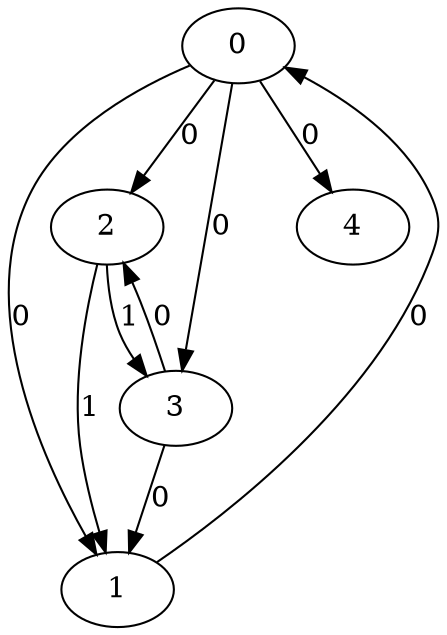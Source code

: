 // Source:1998 Canonical: -1 0 0 0 0 0 -1 -1 -1 -1 -1 1 -1 1 -1 -1 0 0 -1 -1 -1 -1 -1 -1 -1
digraph HRA_from_1998_graph_000 {
  0 -> 1 [label="0"];
  0 -> 2 [label="0"];
  0 -> 3 [label="0"];
  1 -> 0 [label="0"];
  2 -> 1 [label="1"];
  2 -> 3 [label="1"];
  3 -> 1 [label="0"];
  3 -> 2 [label="0"];
  0 -> 4 [label="0"];
}

// Source:1998 Canonical: -1 0 0 0 0 0 -1 -1 -1 -1 -1 1 -1 1 -1 -1 0 0 -1 -1 0 -1 -1 -1 -1
digraph HRA_from_1998_graph_001 {
  0 -> 1 [label="0"];
  0 -> 2 [label="0"];
  0 -> 3 [label="0"];
  1 -> 0 [label="0"];
  2 -> 1 [label="1"];
  2 -> 3 [label="1"];
  3 -> 1 [label="0"];
  3 -> 2 [label="0"];
  0 -> 4 [label="0"];
  4 -> 0 [label="0"];
}

// Source:1998 Canonical: -1 0 0 0 -1 0 -1 -1 -1 0 -1 1 -1 1 -1 -1 0 0 -1 -1 -1 -1 -1 -1 -1
digraph HRA_from_1998_graph_002 {
  0 -> 1 [label="0"];
  0 -> 2 [label="0"];
  0 -> 3 [label="0"];
  1 -> 0 [label="0"];
  2 -> 1 [label="1"];
  2 -> 3 [label="1"];
  3 -> 1 [label="0"];
  3 -> 2 [label="0"];
  1 -> 4 [label="0"];
}

// Source:1998 Canonical: -1 0 0 0 0 0 -1 -1 -1 0 -1 1 -1 1 -1 -1 0 0 -1 -1 -1 -1 -1 -1 -1
digraph HRA_from_1998_graph_003 {
  0 -> 1 [label="0"];
  0 -> 2 [label="0"];
  0 -> 3 [label="0"];
  1 -> 0 [label="0"];
  2 -> 1 [label="1"];
  2 -> 3 [label="1"];
  3 -> 1 [label="0"];
  3 -> 2 [label="0"];
  0 -> 4 [label="0"];
  1 -> 4 [label="0"];
}

// Source:1998 Canonical: -1 0 0 0 -1 0 -1 -1 -1 0 -1 1 -1 1 -1 -1 0 0 -1 -1 0 -1 -1 -1 -1
digraph HRA_from_1998_graph_004 {
  0 -> 1 [label="0"];
  0 -> 2 [label="0"];
  0 -> 3 [label="0"];
  1 -> 0 [label="0"];
  2 -> 1 [label="1"];
  2 -> 3 [label="1"];
  3 -> 1 [label="0"];
  3 -> 2 [label="0"];
  4 -> 0 [label="0"];
  1 -> 4 [label="0"];
}

// Source:1998 Canonical: -1 0 0 0 0 0 -1 -1 -1 0 -1 1 -1 1 -1 -1 0 0 -1 -1 0 -1 -1 -1 -1
digraph HRA_from_1998_graph_005 {
  0 -> 1 [label="0"];
  0 -> 2 [label="0"];
  0 -> 3 [label="0"];
  1 -> 0 [label="0"];
  2 -> 1 [label="1"];
  2 -> 3 [label="1"];
  3 -> 1 [label="0"];
  3 -> 2 [label="0"];
  0 -> 4 [label="0"];
  4 -> 0 [label="0"];
  1 -> 4 [label="0"];
}

// Source:1998 Canonical: -1 0 0 0 0 0 -1 -1 -1 -1 -1 1 -1 1 -1 -1 0 0 -1 -1 -1 0 -1 -1 -1
digraph HRA_from_1998_graph_006 {
  0 -> 1 [label="0"];
  0 -> 2 [label="0"];
  0 -> 3 [label="0"];
  1 -> 0 [label="0"];
  2 -> 1 [label="1"];
  2 -> 3 [label="1"];
  3 -> 1 [label="0"];
  3 -> 2 [label="0"];
  0 -> 4 [label="0"];
  4 -> 1 [label="0"];
}

// Source:1998 Canonical: -1 0 0 0 0 0 -1 -1 -1 -1 -1 1 -1 1 -1 -1 0 0 -1 -1 0 0 -1 -1 -1
digraph HRA_from_1998_graph_007 {
  0 -> 1 [label="0"];
  0 -> 2 [label="0"];
  0 -> 3 [label="0"];
  1 -> 0 [label="0"];
  2 -> 1 [label="1"];
  2 -> 3 [label="1"];
  3 -> 1 [label="0"];
  3 -> 2 [label="0"];
  0 -> 4 [label="0"];
  4 -> 0 [label="0"];
  4 -> 1 [label="0"];
}

// Source:1998 Canonical: -1 0 0 0 -1 0 -1 -1 -1 0 -1 1 -1 1 -1 -1 0 0 -1 -1 -1 0 -1 -1 -1
digraph HRA_from_1998_graph_008 {
  0 -> 1 [label="0"];
  0 -> 2 [label="0"];
  0 -> 3 [label="0"];
  1 -> 0 [label="0"];
  2 -> 1 [label="1"];
  2 -> 3 [label="1"];
  3 -> 1 [label="0"];
  3 -> 2 [label="0"];
  1 -> 4 [label="0"];
  4 -> 1 [label="0"];
}

// Source:1998 Canonical: -1 0 0 0 0 0 -1 -1 -1 0 -1 1 -1 1 -1 -1 0 0 -1 -1 -1 0 -1 -1 -1
digraph HRA_from_1998_graph_009 {
  0 -> 1 [label="0"];
  0 -> 2 [label="0"];
  0 -> 3 [label="0"];
  1 -> 0 [label="0"];
  2 -> 1 [label="1"];
  2 -> 3 [label="1"];
  3 -> 1 [label="0"];
  3 -> 2 [label="0"];
  0 -> 4 [label="0"];
  1 -> 4 [label="0"];
  4 -> 1 [label="0"];
}

// Source:1998 Canonical: -1 0 0 0 -1 0 -1 -1 -1 0 -1 1 -1 1 -1 -1 0 0 -1 -1 0 0 -1 -1 -1
digraph HRA_from_1998_graph_010 {
  0 -> 1 [label="0"];
  0 -> 2 [label="0"];
  0 -> 3 [label="0"];
  1 -> 0 [label="0"];
  2 -> 1 [label="1"];
  2 -> 3 [label="1"];
  3 -> 1 [label="0"];
  3 -> 2 [label="0"];
  4 -> 0 [label="0"];
  1 -> 4 [label="0"];
  4 -> 1 [label="0"];
}

// Source:1998 Canonical: -1 0 0 0 0 0 -1 -1 -1 0 -1 1 -1 1 -1 -1 0 0 -1 -1 0 0 -1 -1 -1
digraph HRA_from_1998_graph_011 {
  0 -> 1 [label="0"];
  0 -> 2 [label="0"];
  0 -> 3 [label="0"];
  1 -> 0 [label="0"];
  2 -> 1 [label="1"];
  2 -> 3 [label="1"];
  3 -> 1 [label="0"];
  3 -> 2 [label="0"];
  0 -> 4 [label="0"];
  4 -> 0 [label="0"];
  1 -> 4 [label="0"];
  4 -> 1 [label="0"];
}

// Source:1998 Canonical: -1 0 0 0 -1 0 -1 -1 -1 -1 -1 1 -1 1 0 -1 0 0 -1 -1 -1 -1 -1 -1 -1
digraph HRA_from_1998_graph_012 {
  0 -> 1 [label="0"];
  0 -> 2 [label="0"];
  0 -> 3 [label="0"];
  1 -> 0 [label="0"];
  2 -> 1 [label="1"];
  2 -> 3 [label="1"];
  3 -> 1 [label="0"];
  3 -> 2 [label="0"];
  2 -> 4 [label="0"];
}

// Source:1998 Canonical: -1 0 0 0 0 0 -1 -1 -1 -1 -1 1 -1 1 0 -1 0 0 -1 -1 -1 -1 -1 -1 -1
digraph HRA_from_1998_graph_013 {
  0 -> 1 [label="0"];
  0 -> 2 [label="0"];
  0 -> 3 [label="0"];
  1 -> 0 [label="0"];
  2 -> 1 [label="1"];
  2 -> 3 [label="1"];
  3 -> 1 [label="0"];
  3 -> 2 [label="0"];
  0 -> 4 [label="0"];
  2 -> 4 [label="0"];
}

// Source:1998 Canonical: -1 0 0 0 -1 0 -1 -1 -1 -1 -1 1 -1 1 0 -1 0 0 -1 -1 0 -1 -1 -1 -1
digraph HRA_from_1998_graph_014 {
  0 -> 1 [label="0"];
  0 -> 2 [label="0"];
  0 -> 3 [label="0"];
  1 -> 0 [label="0"];
  2 -> 1 [label="1"];
  2 -> 3 [label="1"];
  3 -> 1 [label="0"];
  3 -> 2 [label="0"];
  4 -> 0 [label="0"];
  2 -> 4 [label="0"];
}

// Source:1998 Canonical: -1 0 0 0 0 0 -1 -1 -1 -1 -1 1 -1 1 0 -1 0 0 -1 -1 0 -1 -1 -1 -1
digraph HRA_from_1998_graph_015 {
  0 -> 1 [label="0"];
  0 -> 2 [label="0"];
  0 -> 3 [label="0"];
  1 -> 0 [label="0"];
  2 -> 1 [label="1"];
  2 -> 3 [label="1"];
  3 -> 1 [label="0"];
  3 -> 2 [label="0"];
  0 -> 4 [label="0"];
  4 -> 0 [label="0"];
  2 -> 4 [label="0"];
}

// Source:1998 Canonical: -1 0 0 0 -1 0 -1 -1 -1 0 -1 1 -1 1 0 -1 0 0 -1 -1 -1 -1 -1 -1 -1
digraph HRA_from_1998_graph_016 {
  0 -> 1 [label="0"];
  0 -> 2 [label="0"];
  0 -> 3 [label="0"];
  1 -> 0 [label="0"];
  2 -> 1 [label="1"];
  2 -> 3 [label="1"];
  3 -> 1 [label="0"];
  3 -> 2 [label="0"];
  1 -> 4 [label="0"];
  2 -> 4 [label="0"];
}

// Source:1998 Canonical: -1 0 0 0 0 0 -1 -1 -1 0 -1 1 -1 1 0 -1 0 0 -1 -1 -1 -1 -1 -1 -1
digraph HRA_from_1998_graph_017 {
  0 -> 1 [label="0"];
  0 -> 2 [label="0"];
  0 -> 3 [label="0"];
  1 -> 0 [label="0"];
  2 -> 1 [label="1"];
  2 -> 3 [label="1"];
  3 -> 1 [label="0"];
  3 -> 2 [label="0"];
  0 -> 4 [label="0"];
  1 -> 4 [label="0"];
  2 -> 4 [label="0"];
}

// Source:1998 Canonical: -1 0 0 0 -1 0 -1 -1 -1 0 -1 1 -1 1 0 -1 0 0 -1 -1 0 -1 -1 -1 -1
digraph HRA_from_1998_graph_018 {
  0 -> 1 [label="0"];
  0 -> 2 [label="0"];
  0 -> 3 [label="0"];
  1 -> 0 [label="0"];
  2 -> 1 [label="1"];
  2 -> 3 [label="1"];
  3 -> 1 [label="0"];
  3 -> 2 [label="0"];
  4 -> 0 [label="0"];
  1 -> 4 [label="0"];
  2 -> 4 [label="0"];
}

// Source:1998 Canonical: -1 0 0 0 0 0 -1 -1 -1 0 -1 1 -1 1 0 -1 0 0 -1 -1 0 -1 -1 -1 -1
digraph HRA_from_1998_graph_019 {
  0 -> 1 [label="0"];
  0 -> 2 [label="0"];
  0 -> 3 [label="0"];
  1 -> 0 [label="0"];
  2 -> 1 [label="1"];
  2 -> 3 [label="1"];
  3 -> 1 [label="0"];
  3 -> 2 [label="0"];
  0 -> 4 [label="0"];
  4 -> 0 [label="0"];
  1 -> 4 [label="0"];
  2 -> 4 [label="0"];
}

// Source:1998 Canonical: -1 0 0 0 -1 0 -1 -1 -1 -1 -1 1 -1 1 0 -1 0 0 -1 -1 -1 0 -1 -1 -1
digraph HRA_from_1998_graph_020 {
  0 -> 1 [label="0"];
  0 -> 2 [label="0"];
  0 -> 3 [label="0"];
  1 -> 0 [label="0"];
  2 -> 1 [label="1"];
  2 -> 3 [label="1"];
  3 -> 1 [label="0"];
  3 -> 2 [label="0"];
  4 -> 1 [label="0"];
  2 -> 4 [label="0"];
}

// Source:1998 Canonical: -1 0 0 0 0 0 -1 -1 -1 -1 -1 1 -1 1 0 -1 0 0 -1 -1 -1 0 -1 -1 -1
digraph HRA_from_1998_graph_021 {
  0 -> 1 [label="0"];
  0 -> 2 [label="0"];
  0 -> 3 [label="0"];
  1 -> 0 [label="0"];
  2 -> 1 [label="1"];
  2 -> 3 [label="1"];
  3 -> 1 [label="0"];
  3 -> 2 [label="0"];
  0 -> 4 [label="0"];
  4 -> 1 [label="0"];
  2 -> 4 [label="0"];
}

// Source:1998 Canonical: -1 0 0 0 -1 0 -1 -1 -1 -1 -1 1 -1 1 0 -1 0 0 -1 -1 0 0 -1 -1 -1
digraph HRA_from_1998_graph_022 {
  0 -> 1 [label="0"];
  0 -> 2 [label="0"];
  0 -> 3 [label="0"];
  1 -> 0 [label="0"];
  2 -> 1 [label="1"];
  2 -> 3 [label="1"];
  3 -> 1 [label="0"];
  3 -> 2 [label="0"];
  4 -> 0 [label="0"];
  4 -> 1 [label="0"];
  2 -> 4 [label="0"];
}

// Source:1998 Canonical: -1 0 0 0 0 0 -1 -1 -1 -1 -1 1 -1 1 0 -1 0 0 -1 -1 0 0 -1 -1 -1
digraph HRA_from_1998_graph_023 {
  0 -> 1 [label="0"];
  0 -> 2 [label="0"];
  0 -> 3 [label="0"];
  1 -> 0 [label="0"];
  2 -> 1 [label="1"];
  2 -> 3 [label="1"];
  3 -> 1 [label="0"];
  3 -> 2 [label="0"];
  0 -> 4 [label="0"];
  4 -> 0 [label="0"];
  4 -> 1 [label="0"];
  2 -> 4 [label="0"];
}

// Source:1998 Canonical: -1 0 0 0 -1 0 -1 -1 -1 0 -1 1 -1 1 0 -1 0 0 -1 -1 -1 0 -1 -1 -1
digraph HRA_from_1998_graph_024 {
  0 -> 1 [label="0"];
  0 -> 2 [label="0"];
  0 -> 3 [label="0"];
  1 -> 0 [label="0"];
  2 -> 1 [label="1"];
  2 -> 3 [label="1"];
  3 -> 1 [label="0"];
  3 -> 2 [label="0"];
  1 -> 4 [label="0"];
  4 -> 1 [label="0"];
  2 -> 4 [label="0"];
}

// Source:1998 Canonical: -1 0 0 0 0 0 -1 -1 -1 0 -1 1 -1 1 0 -1 0 0 -1 -1 -1 0 -1 -1 -1
digraph HRA_from_1998_graph_025 {
  0 -> 1 [label="0"];
  0 -> 2 [label="0"];
  0 -> 3 [label="0"];
  1 -> 0 [label="0"];
  2 -> 1 [label="1"];
  2 -> 3 [label="1"];
  3 -> 1 [label="0"];
  3 -> 2 [label="0"];
  0 -> 4 [label="0"];
  1 -> 4 [label="0"];
  4 -> 1 [label="0"];
  2 -> 4 [label="0"];
}

// Source:1998 Canonical: -1 0 0 0 -1 0 -1 -1 -1 0 -1 1 -1 1 0 -1 0 0 -1 -1 0 0 -1 -1 -1
digraph HRA_from_1998_graph_026 {
  0 -> 1 [label="0"];
  0 -> 2 [label="0"];
  0 -> 3 [label="0"];
  1 -> 0 [label="0"];
  2 -> 1 [label="1"];
  2 -> 3 [label="1"];
  3 -> 1 [label="0"];
  3 -> 2 [label="0"];
  4 -> 0 [label="0"];
  1 -> 4 [label="0"];
  4 -> 1 [label="0"];
  2 -> 4 [label="0"];
}

// Source:1998 Canonical: -1 0 0 0 0 0 -1 -1 -1 0 -1 1 -1 1 0 -1 0 0 -1 -1 0 0 -1 -1 -1
digraph HRA_from_1998_graph_027 {
  0 -> 1 [label="0"];
  0 -> 2 [label="0"];
  0 -> 3 [label="0"];
  1 -> 0 [label="0"];
  2 -> 1 [label="1"];
  2 -> 3 [label="1"];
  3 -> 1 [label="0"];
  3 -> 2 [label="0"];
  0 -> 4 [label="0"];
  4 -> 0 [label="0"];
  1 -> 4 [label="0"];
  4 -> 1 [label="0"];
  2 -> 4 [label="0"];
}

// Source:1998 Canonical: -1 0 0 0 0 0 -1 -1 -1 -1 -1 1 -1 1 -1 -1 0 0 -1 -1 -1 -1 0 -1 -1
digraph HRA_from_1998_graph_028 {
  0 -> 1 [label="0"];
  0 -> 2 [label="0"];
  0 -> 3 [label="0"];
  1 -> 0 [label="0"];
  2 -> 1 [label="1"];
  2 -> 3 [label="1"];
  3 -> 1 [label="0"];
  3 -> 2 [label="0"];
  0 -> 4 [label="0"];
  4 -> 2 [label="0"];
}

// Source:1998 Canonical: -1 0 0 0 0 0 -1 -1 -1 -1 -1 1 -1 1 -1 -1 0 0 -1 -1 0 -1 0 -1 -1
digraph HRA_from_1998_graph_029 {
  0 -> 1 [label="0"];
  0 -> 2 [label="0"];
  0 -> 3 [label="0"];
  1 -> 0 [label="0"];
  2 -> 1 [label="1"];
  2 -> 3 [label="1"];
  3 -> 1 [label="0"];
  3 -> 2 [label="0"];
  0 -> 4 [label="0"];
  4 -> 0 [label="0"];
  4 -> 2 [label="0"];
}

// Source:1998 Canonical: -1 0 0 0 -1 0 -1 -1 -1 0 -1 1 -1 1 -1 -1 0 0 -1 -1 -1 -1 0 -1 -1
digraph HRA_from_1998_graph_030 {
  0 -> 1 [label="0"];
  0 -> 2 [label="0"];
  0 -> 3 [label="0"];
  1 -> 0 [label="0"];
  2 -> 1 [label="1"];
  2 -> 3 [label="1"];
  3 -> 1 [label="0"];
  3 -> 2 [label="0"];
  1 -> 4 [label="0"];
  4 -> 2 [label="0"];
}

// Source:1998 Canonical: -1 0 0 0 0 0 -1 -1 -1 0 -1 1 -1 1 -1 -1 0 0 -1 -1 -1 -1 0 -1 -1
digraph HRA_from_1998_graph_031 {
  0 -> 1 [label="0"];
  0 -> 2 [label="0"];
  0 -> 3 [label="0"];
  1 -> 0 [label="0"];
  2 -> 1 [label="1"];
  2 -> 3 [label="1"];
  3 -> 1 [label="0"];
  3 -> 2 [label="0"];
  0 -> 4 [label="0"];
  1 -> 4 [label="0"];
  4 -> 2 [label="0"];
}

// Source:1998 Canonical: -1 0 0 0 -1 0 -1 -1 -1 0 -1 1 -1 1 -1 -1 0 0 -1 -1 0 -1 0 -1 -1
digraph HRA_from_1998_graph_032 {
  0 -> 1 [label="0"];
  0 -> 2 [label="0"];
  0 -> 3 [label="0"];
  1 -> 0 [label="0"];
  2 -> 1 [label="1"];
  2 -> 3 [label="1"];
  3 -> 1 [label="0"];
  3 -> 2 [label="0"];
  4 -> 0 [label="0"];
  1 -> 4 [label="0"];
  4 -> 2 [label="0"];
}

// Source:1998 Canonical: -1 0 0 0 0 0 -1 -1 -1 0 -1 1 -1 1 -1 -1 0 0 -1 -1 0 -1 0 -1 -1
digraph HRA_from_1998_graph_033 {
  0 -> 1 [label="0"];
  0 -> 2 [label="0"];
  0 -> 3 [label="0"];
  1 -> 0 [label="0"];
  2 -> 1 [label="1"];
  2 -> 3 [label="1"];
  3 -> 1 [label="0"];
  3 -> 2 [label="0"];
  0 -> 4 [label="0"];
  4 -> 0 [label="0"];
  1 -> 4 [label="0"];
  4 -> 2 [label="0"];
}

// Source:1998 Canonical: -1 0 0 0 0 0 -1 -1 -1 -1 -1 1 -1 1 -1 -1 0 0 -1 -1 -1 0 0 -1 -1
digraph HRA_from_1998_graph_034 {
  0 -> 1 [label="0"];
  0 -> 2 [label="0"];
  0 -> 3 [label="0"];
  1 -> 0 [label="0"];
  2 -> 1 [label="1"];
  2 -> 3 [label="1"];
  3 -> 1 [label="0"];
  3 -> 2 [label="0"];
  0 -> 4 [label="0"];
  4 -> 1 [label="0"];
  4 -> 2 [label="0"];
}

// Source:1998 Canonical: -1 0 0 0 0 0 -1 -1 -1 -1 -1 1 -1 1 -1 -1 0 0 -1 -1 0 0 0 -1 -1
digraph HRA_from_1998_graph_035 {
  0 -> 1 [label="0"];
  0 -> 2 [label="0"];
  0 -> 3 [label="0"];
  1 -> 0 [label="0"];
  2 -> 1 [label="1"];
  2 -> 3 [label="1"];
  3 -> 1 [label="0"];
  3 -> 2 [label="0"];
  0 -> 4 [label="0"];
  4 -> 0 [label="0"];
  4 -> 1 [label="0"];
  4 -> 2 [label="0"];
}

// Source:1998 Canonical: -1 0 0 0 -1 0 -1 -1 -1 0 -1 1 -1 1 -1 -1 0 0 -1 -1 -1 0 0 -1 -1
digraph HRA_from_1998_graph_036 {
  0 -> 1 [label="0"];
  0 -> 2 [label="0"];
  0 -> 3 [label="0"];
  1 -> 0 [label="0"];
  2 -> 1 [label="1"];
  2 -> 3 [label="1"];
  3 -> 1 [label="0"];
  3 -> 2 [label="0"];
  1 -> 4 [label="0"];
  4 -> 1 [label="0"];
  4 -> 2 [label="0"];
}

// Source:1998 Canonical: -1 0 0 0 0 0 -1 -1 -1 0 -1 1 -1 1 -1 -1 0 0 -1 -1 -1 0 0 -1 -1
digraph HRA_from_1998_graph_037 {
  0 -> 1 [label="0"];
  0 -> 2 [label="0"];
  0 -> 3 [label="0"];
  1 -> 0 [label="0"];
  2 -> 1 [label="1"];
  2 -> 3 [label="1"];
  3 -> 1 [label="0"];
  3 -> 2 [label="0"];
  0 -> 4 [label="0"];
  1 -> 4 [label="0"];
  4 -> 1 [label="0"];
  4 -> 2 [label="0"];
}

// Source:1998 Canonical: -1 0 0 0 -1 0 -1 -1 -1 0 -1 1 -1 1 -1 -1 0 0 -1 -1 0 0 0 -1 -1
digraph HRA_from_1998_graph_038 {
  0 -> 1 [label="0"];
  0 -> 2 [label="0"];
  0 -> 3 [label="0"];
  1 -> 0 [label="0"];
  2 -> 1 [label="1"];
  2 -> 3 [label="1"];
  3 -> 1 [label="0"];
  3 -> 2 [label="0"];
  4 -> 0 [label="0"];
  1 -> 4 [label="0"];
  4 -> 1 [label="0"];
  4 -> 2 [label="0"];
}

// Source:1998 Canonical: -1 0 0 0 0 0 -1 -1 -1 0 -1 1 -1 1 -1 -1 0 0 -1 -1 0 0 0 -1 -1
digraph HRA_from_1998_graph_039 {
  0 -> 1 [label="0"];
  0 -> 2 [label="0"];
  0 -> 3 [label="0"];
  1 -> 0 [label="0"];
  2 -> 1 [label="1"];
  2 -> 3 [label="1"];
  3 -> 1 [label="0"];
  3 -> 2 [label="0"];
  0 -> 4 [label="0"];
  4 -> 0 [label="0"];
  1 -> 4 [label="0"];
  4 -> 1 [label="0"];
  4 -> 2 [label="0"];
}

// Source:1998 Canonical: -1 0 0 0 -1 0 -1 -1 -1 -1 -1 1 -1 1 0 -1 0 0 -1 -1 -1 -1 0 -1 -1
digraph HRA_from_1998_graph_040 {
  0 -> 1 [label="0"];
  0 -> 2 [label="0"];
  0 -> 3 [label="0"];
  1 -> 0 [label="0"];
  2 -> 1 [label="1"];
  2 -> 3 [label="1"];
  3 -> 1 [label="0"];
  3 -> 2 [label="0"];
  2 -> 4 [label="0"];
  4 -> 2 [label="0"];
}

// Source:1998 Canonical: -1 0 0 0 0 0 -1 -1 -1 -1 -1 1 -1 1 0 -1 0 0 -1 -1 -1 -1 0 -1 -1
digraph HRA_from_1998_graph_041 {
  0 -> 1 [label="0"];
  0 -> 2 [label="0"];
  0 -> 3 [label="0"];
  1 -> 0 [label="0"];
  2 -> 1 [label="1"];
  2 -> 3 [label="1"];
  3 -> 1 [label="0"];
  3 -> 2 [label="0"];
  0 -> 4 [label="0"];
  2 -> 4 [label="0"];
  4 -> 2 [label="0"];
}

// Source:1998 Canonical: -1 0 0 0 -1 0 -1 -1 -1 -1 -1 1 -1 1 0 -1 0 0 -1 -1 0 -1 0 -1 -1
digraph HRA_from_1998_graph_042 {
  0 -> 1 [label="0"];
  0 -> 2 [label="0"];
  0 -> 3 [label="0"];
  1 -> 0 [label="0"];
  2 -> 1 [label="1"];
  2 -> 3 [label="1"];
  3 -> 1 [label="0"];
  3 -> 2 [label="0"];
  4 -> 0 [label="0"];
  2 -> 4 [label="0"];
  4 -> 2 [label="0"];
}

// Source:1998 Canonical: -1 0 0 0 0 0 -1 -1 -1 -1 -1 1 -1 1 0 -1 0 0 -1 -1 0 -1 0 -1 -1
digraph HRA_from_1998_graph_043 {
  0 -> 1 [label="0"];
  0 -> 2 [label="0"];
  0 -> 3 [label="0"];
  1 -> 0 [label="0"];
  2 -> 1 [label="1"];
  2 -> 3 [label="1"];
  3 -> 1 [label="0"];
  3 -> 2 [label="0"];
  0 -> 4 [label="0"];
  4 -> 0 [label="0"];
  2 -> 4 [label="0"];
  4 -> 2 [label="0"];
}

// Source:1998 Canonical: -1 0 0 0 -1 0 -1 -1 -1 0 -1 1 -1 1 0 -1 0 0 -1 -1 -1 -1 0 -1 -1
digraph HRA_from_1998_graph_044 {
  0 -> 1 [label="0"];
  0 -> 2 [label="0"];
  0 -> 3 [label="0"];
  1 -> 0 [label="0"];
  2 -> 1 [label="1"];
  2 -> 3 [label="1"];
  3 -> 1 [label="0"];
  3 -> 2 [label="0"];
  1 -> 4 [label="0"];
  2 -> 4 [label="0"];
  4 -> 2 [label="0"];
}

// Source:1998 Canonical: -1 0 0 0 0 0 -1 -1 -1 0 -1 1 -1 1 0 -1 0 0 -1 -1 -1 -1 0 -1 -1
digraph HRA_from_1998_graph_045 {
  0 -> 1 [label="0"];
  0 -> 2 [label="0"];
  0 -> 3 [label="0"];
  1 -> 0 [label="0"];
  2 -> 1 [label="1"];
  2 -> 3 [label="1"];
  3 -> 1 [label="0"];
  3 -> 2 [label="0"];
  0 -> 4 [label="0"];
  1 -> 4 [label="0"];
  2 -> 4 [label="0"];
  4 -> 2 [label="0"];
}

// Source:1998 Canonical: -1 0 0 0 -1 0 -1 -1 -1 0 -1 1 -1 1 0 -1 0 0 -1 -1 0 -1 0 -1 -1
digraph HRA_from_1998_graph_046 {
  0 -> 1 [label="0"];
  0 -> 2 [label="0"];
  0 -> 3 [label="0"];
  1 -> 0 [label="0"];
  2 -> 1 [label="1"];
  2 -> 3 [label="1"];
  3 -> 1 [label="0"];
  3 -> 2 [label="0"];
  4 -> 0 [label="0"];
  1 -> 4 [label="0"];
  2 -> 4 [label="0"];
  4 -> 2 [label="0"];
}

// Source:1998 Canonical: -1 0 0 0 0 0 -1 -1 -1 0 -1 1 -1 1 0 -1 0 0 -1 -1 0 -1 0 -1 -1
digraph HRA_from_1998_graph_047 {
  0 -> 1 [label="0"];
  0 -> 2 [label="0"];
  0 -> 3 [label="0"];
  1 -> 0 [label="0"];
  2 -> 1 [label="1"];
  2 -> 3 [label="1"];
  3 -> 1 [label="0"];
  3 -> 2 [label="0"];
  0 -> 4 [label="0"];
  4 -> 0 [label="0"];
  1 -> 4 [label="0"];
  2 -> 4 [label="0"];
  4 -> 2 [label="0"];
}

// Source:1998 Canonical: -1 0 0 0 -1 0 -1 -1 -1 -1 -1 1 -1 1 0 -1 0 0 -1 -1 -1 0 0 -1 -1
digraph HRA_from_1998_graph_048 {
  0 -> 1 [label="0"];
  0 -> 2 [label="0"];
  0 -> 3 [label="0"];
  1 -> 0 [label="0"];
  2 -> 1 [label="1"];
  2 -> 3 [label="1"];
  3 -> 1 [label="0"];
  3 -> 2 [label="0"];
  4 -> 1 [label="0"];
  2 -> 4 [label="0"];
  4 -> 2 [label="0"];
}

// Source:1998 Canonical: -1 0 0 0 0 0 -1 -1 -1 -1 -1 1 -1 1 0 -1 0 0 -1 -1 -1 0 0 -1 -1
digraph HRA_from_1998_graph_049 {
  0 -> 1 [label="0"];
  0 -> 2 [label="0"];
  0 -> 3 [label="0"];
  1 -> 0 [label="0"];
  2 -> 1 [label="1"];
  2 -> 3 [label="1"];
  3 -> 1 [label="0"];
  3 -> 2 [label="0"];
  0 -> 4 [label="0"];
  4 -> 1 [label="0"];
  2 -> 4 [label="0"];
  4 -> 2 [label="0"];
}

// Source:1998 Canonical: -1 0 0 0 -1 0 -1 -1 -1 -1 -1 1 -1 1 0 -1 0 0 -1 -1 0 0 0 -1 -1
digraph HRA_from_1998_graph_050 {
  0 -> 1 [label="0"];
  0 -> 2 [label="0"];
  0 -> 3 [label="0"];
  1 -> 0 [label="0"];
  2 -> 1 [label="1"];
  2 -> 3 [label="1"];
  3 -> 1 [label="0"];
  3 -> 2 [label="0"];
  4 -> 0 [label="0"];
  4 -> 1 [label="0"];
  2 -> 4 [label="0"];
  4 -> 2 [label="0"];
}

// Source:1998 Canonical: -1 0 0 0 0 0 -1 -1 -1 -1 -1 1 -1 1 0 -1 0 0 -1 -1 0 0 0 -1 -1
digraph HRA_from_1998_graph_051 {
  0 -> 1 [label="0"];
  0 -> 2 [label="0"];
  0 -> 3 [label="0"];
  1 -> 0 [label="0"];
  2 -> 1 [label="1"];
  2 -> 3 [label="1"];
  3 -> 1 [label="0"];
  3 -> 2 [label="0"];
  0 -> 4 [label="0"];
  4 -> 0 [label="0"];
  4 -> 1 [label="0"];
  2 -> 4 [label="0"];
  4 -> 2 [label="0"];
}

// Source:1998 Canonical: -1 0 0 0 -1 0 -1 -1 -1 0 -1 1 -1 1 0 -1 0 0 -1 -1 -1 0 0 -1 -1
digraph HRA_from_1998_graph_052 {
  0 -> 1 [label="0"];
  0 -> 2 [label="0"];
  0 -> 3 [label="0"];
  1 -> 0 [label="0"];
  2 -> 1 [label="1"];
  2 -> 3 [label="1"];
  3 -> 1 [label="0"];
  3 -> 2 [label="0"];
  1 -> 4 [label="0"];
  4 -> 1 [label="0"];
  2 -> 4 [label="0"];
  4 -> 2 [label="0"];
}

// Source:1998 Canonical: -1 0 0 0 0 0 -1 -1 -1 0 -1 1 -1 1 0 -1 0 0 -1 -1 -1 0 0 -1 -1
digraph HRA_from_1998_graph_053 {
  0 -> 1 [label="0"];
  0 -> 2 [label="0"];
  0 -> 3 [label="0"];
  1 -> 0 [label="0"];
  2 -> 1 [label="1"];
  2 -> 3 [label="1"];
  3 -> 1 [label="0"];
  3 -> 2 [label="0"];
  0 -> 4 [label="0"];
  1 -> 4 [label="0"];
  4 -> 1 [label="0"];
  2 -> 4 [label="0"];
  4 -> 2 [label="0"];
}

// Source:1998 Canonical: -1 0 0 0 -1 0 -1 -1 -1 0 -1 1 -1 1 0 -1 0 0 -1 -1 0 0 0 -1 -1
digraph HRA_from_1998_graph_054 {
  0 -> 1 [label="0"];
  0 -> 2 [label="0"];
  0 -> 3 [label="0"];
  1 -> 0 [label="0"];
  2 -> 1 [label="1"];
  2 -> 3 [label="1"];
  3 -> 1 [label="0"];
  3 -> 2 [label="0"];
  4 -> 0 [label="0"];
  1 -> 4 [label="0"];
  4 -> 1 [label="0"];
  2 -> 4 [label="0"];
  4 -> 2 [label="0"];
}

// Source:1998 Canonical: -1 0 0 0 0 0 -1 -1 -1 0 -1 1 -1 1 0 -1 0 0 -1 -1 0 0 0 -1 -1
digraph HRA_from_1998_graph_055 {
  0 -> 1 [label="0"];
  0 -> 2 [label="0"];
  0 -> 3 [label="0"];
  1 -> 0 [label="0"];
  2 -> 1 [label="1"];
  2 -> 3 [label="1"];
  3 -> 1 [label="0"];
  3 -> 2 [label="0"];
  0 -> 4 [label="0"];
  4 -> 0 [label="0"];
  1 -> 4 [label="0"];
  4 -> 1 [label="0"];
  2 -> 4 [label="0"];
  4 -> 2 [label="0"];
}

// Source:1998 Canonical: -1 0 0 0 -1 0 -1 -1 -1 -1 -1 1 -1 1 -1 -1 0 0 -1 0 -1 -1 -1 -1 -1
digraph HRA_from_1998_graph_056 {
  0 -> 1 [label="0"];
  0 -> 2 [label="0"];
  0 -> 3 [label="0"];
  1 -> 0 [label="0"];
  2 -> 1 [label="1"];
  2 -> 3 [label="1"];
  3 -> 1 [label="0"];
  3 -> 2 [label="0"];
  3 -> 4 [label="0"];
}

// Source:1998 Canonical: -1 0 0 0 0 0 -1 -1 -1 -1 -1 1 -1 1 -1 -1 0 0 -1 0 -1 -1 -1 -1 -1
digraph HRA_from_1998_graph_057 {
  0 -> 1 [label="0"];
  0 -> 2 [label="0"];
  0 -> 3 [label="0"];
  1 -> 0 [label="0"];
  2 -> 1 [label="1"];
  2 -> 3 [label="1"];
  3 -> 1 [label="0"];
  3 -> 2 [label="0"];
  0 -> 4 [label="0"];
  3 -> 4 [label="0"];
}

// Source:1998 Canonical: -1 0 0 0 -1 0 -1 -1 -1 -1 -1 1 -1 1 -1 -1 0 0 -1 0 0 -1 -1 -1 -1
digraph HRA_from_1998_graph_058 {
  0 -> 1 [label="0"];
  0 -> 2 [label="0"];
  0 -> 3 [label="0"];
  1 -> 0 [label="0"];
  2 -> 1 [label="1"];
  2 -> 3 [label="1"];
  3 -> 1 [label="0"];
  3 -> 2 [label="0"];
  4 -> 0 [label="0"];
  3 -> 4 [label="0"];
}

// Source:1998 Canonical: -1 0 0 0 0 0 -1 -1 -1 -1 -1 1 -1 1 -1 -1 0 0 -1 0 0 -1 -1 -1 -1
digraph HRA_from_1998_graph_059 {
  0 -> 1 [label="0"];
  0 -> 2 [label="0"];
  0 -> 3 [label="0"];
  1 -> 0 [label="0"];
  2 -> 1 [label="1"];
  2 -> 3 [label="1"];
  3 -> 1 [label="0"];
  3 -> 2 [label="0"];
  0 -> 4 [label="0"];
  4 -> 0 [label="0"];
  3 -> 4 [label="0"];
}

// Source:1998 Canonical: -1 0 0 0 -1 0 -1 -1 -1 0 -1 1 -1 1 -1 -1 0 0 -1 0 -1 -1 -1 -1 -1
digraph HRA_from_1998_graph_060 {
  0 -> 1 [label="0"];
  0 -> 2 [label="0"];
  0 -> 3 [label="0"];
  1 -> 0 [label="0"];
  2 -> 1 [label="1"];
  2 -> 3 [label="1"];
  3 -> 1 [label="0"];
  3 -> 2 [label="0"];
  1 -> 4 [label="0"];
  3 -> 4 [label="0"];
}

// Source:1998 Canonical: -1 0 0 0 0 0 -1 -1 -1 0 -1 1 -1 1 -1 -1 0 0 -1 0 -1 -1 -1 -1 -1
digraph HRA_from_1998_graph_061 {
  0 -> 1 [label="0"];
  0 -> 2 [label="0"];
  0 -> 3 [label="0"];
  1 -> 0 [label="0"];
  2 -> 1 [label="1"];
  2 -> 3 [label="1"];
  3 -> 1 [label="0"];
  3 -> 2 [label="0"];
  0 -> 4 [label="0"];
  1 -> 4 [label="0"];
  3 -> 4 [label="0"];
}

// Source:1998 Canonical: -1 0 0 0 -1 0 -1 -1 -1 0 -1 1 -1 1 -1 -1 0 0 -1 0 0 -1 -1 -1 -1
digraph HRA_from_1998_graph_062 {
  0 -> 1 [label="0"];
  0 -> 2 [label="0"];
  0 -> 3 [label="0"];
  1 -> 0 [label="0"];
  2 -> 1 [label="1"];
  2 -> 3 [label="1"];
  3 -> 1 [label="0"];
  3 -> 2 [label="0"];
  4 -> 0 [label="0"];
  1 -> 4 [label="0"];
  3 -> 4 [label="0"];
}

// Source:1998 Canonical: -1 0 0 0 0 0 -1 -1 -1 0 -1 1 -1 1 -1 -1 0 0 -1 0 0 -1 -1 -1 -1
digraph HRA_from_1998_graph_063 {
  0 -> 1 [label="0"];
  0 -> 2 [label="0"];
  0 -> 3 [label="0"];
  1 -> 0 [label="0"];
  2 -> 1 [label="1"];
  2 -> 3 [label="1"];
  3 -> 1 [label="0"];
  3 -> 2 [label="0"];
  0 -> 4 [label="0"];
  4 -> 0 [label="0"];
  1 -> 4 [label="0"];
  3 -> 4 [label="0"];
}

// Source:1998 Canonical: -1 0 0 0 -1 0 -1 -1 -1 -1 -1 1 -1 1 -1 -1 0 0 -1 0 -1 0 -1 -1 -1
digraph HRA_from_1998_graph_064 {
  0 -> 1 [label="0"];
  0 -> 2 [label="0"];
  0 -> 3 [label="0"];
  1 -> 0 [label="0"];
  2 -> 1 [label="1"];
  2 -> 3 [label="1"];
  3 -> 1 [label="0"];
  3 -> 2 [label="0"];
  4 -> 1 [label="0"];
  3 -> 4 [label="0"];
}

// Source:1998 Canonical: -1 0 0 0 0 0 -1 -1 -1 -1 -1 1 -1 1 -1 -1 0 0 -1 0 -1 0 -1 -1 -1
digraph HRA_from_1998_graph_065 {
  0 -> 1 [label="0"];
  0 -> 2 [label="0"];
  0 -> 3 [label="0"];
  1 -> 0 [label="0"];
  2 -> 1 [label="1"];
  2 -> 3 [label="1"];
  3 -> 1 [label="0"];
  3 -> 2 [label="0"];
  0 -> 4 [label="0"];
  4 -> 1 [label="0"];
  3 -> 4 [label="0"];
}

// Source:1998 Canonical: -1 0 0 0 -1 0 -1 -1 -1 -1 -1 1 -1 1 -1 -1 0 0 -1 0 0 0 -1 -1 -1
digraph HRA_from_1998_graph_066 {
  0 -> 1 [label="0"];
  0 -> 2 [label="0"];
  0 -> 3 [label="0"];
  1 -> 0 [label="0"];
  2 -> 1 [label="1"];
  2 -> 3 [label="1"];
  3 -> 1 [label="0"];
  3 -> 2 [label="0"];
  4 -> 0 [label="0"];
  4 -> 1 [label="0"];
  3 -> 4 [label="0"];
}

// Source:1998 Canonical: -1 0 0 0 0 0 -1 -1 -1 -1 -1 1 -1 1 -1 -1 0 0 -1 0 0 0 -1 -1 -1
digraph HRA_from_1998_graph_067 {
  0 -> 1 [label="0"];
  0 -> 2 [label="0"];
  0 -> 3 [label="0"];
  1 -> 0 [label="0"];
  2 -> 1 [label="1"];
  2 -> 3 [label="1"];
  3 -> 1 [label="0"];
  3 -> 2 [label="0"];
  0 -> 4 [label="0"];
  4 -> 0 [label="0"];
  4 -> 1 [label="0"];
  3 -> 4 [label="0"];
}

// Source:1998 Canonical: -1 0 0 0 -1 0 -1 -1 -1 0 -1 1 -1 1 -1 -1 0 0 -1 0 -1 0 -1 -1 -1
digraph HRA_from_1998_graph_068 {
  0 -> 1 [label="0"];
  0 -> 2 [label="0"];
  0 -> 3 [label="0"];
  1 -> 0 [label="0"];
  2 -> 1 [label="1"];
  2 -> 3 [label="1"];
  3 -> 1 [label="0"];
  3 -> 2 [label="0"];
  1 -> 4 [label="0"];
  4 -> 1 [label="0"];
  3 -> 4 [label="0"];
}

// Source:1998 Canonical: -1 0 0 0 0 0 -1 -1 -1 0 -1 1 -1 1 -1 -1 0 0 -1 0 -1 0 -1 -1 -1
digraph HRA_from_1998_graph_069 {
  0 -> 1 [label="0"];
  0 -> 2 [label="0"];
  0 -> 3 [label="0"];
  1 -> 0 [label="0"];
  2 -> 1 [label="1"];
  2 -> 3 [label="1"];
  3 -> 1 [label="0"];
  3 -> 2 [label="0"];
  0 -> 4 [label="0"];
  1 -> 4 [label="0"];
  4 -> 1 [label="0"];
  3 -> 4 [label="0"];
}

// Source:1998 Canonical: -1 0 0 0 -1 0 -1 -1 -1 0 -1 1 -1 1 -1 -1 0 0 -1 0 0 0 -1 -1 -1
digraph HRA_from_1998_graph_070 {
  0 -> 1 [label="0"];
  0 -> 2 [label="0"];
  0 -> 3 [label="0"];
  1 -> 0 [label="0"];
  2 -> 1 [label="1"];
  2 -> 3 [label="1"];
  3 -> 1 [label="0"];
  3 -> 2 [label="0"];
  4 -> 0 [label="0"];
  1 -> 4 [label="0"];
  4 -> 1 [label="0"];
  3 -> 4 [label="0"];
}

// Source:1998 Canonical: -1 0 0 0 0 0 -1 -1 -1 0 -1 1 -1 1 -1 -1 0 0 -1 0 0 0 -1 -1 -1
digraph HRA_from_1998_graph_071 {
  0 -> 1 [label="0"];
  0 -> 2 [label="0"];
  0 -> 3 [label="0"];
  1 -> 0 [label="0"];
  2 -> 1 [label="1"];
  2 -> 3 [label="1"];
  3 -> 1 [label="0"];
  3 -> 2 [label="0"];
  0 -> 4 [label="0"];
  4 -> 0 [label="0"];
  1 -> 4 [label="0"];
  4 -> 1 [label="0"];
  3 -> 4 [label="0"];
}

// Source:1998 Canonical: -1 0 0 0 -1 0 -1 -1 -1 -1 -1 1 -1 1 0 -1 0 0 -1 0 -1 -1 -1 -1 -1
digraph HRA_from_1998_graph_072 {
  0 -> 1 [label="0"];
  0 -> 2 [label="0"];
  0 -> 3 [label="0"];
  1 -> 0 [label="0"];
  2 -> 1 [label="1"];
  2 -> 3 [label="1"];
  3 -> 1 [label="0"];
  3 -> 2 [label="0"];
  2 -> 4 [label="0"];
  3 -> 4 [label="0"];
}

// Source:1998 Canonical: -1 0 0 0 0 0 -1 -1 -1 -1 -1 1 -1 1 0 -1 0 0 -1 0 -1 -1 -1 -1 -1
digraph HRA_from_1998_graph_073 {
  0 -> 1 [label="0"];
  0 -> 2 [label="0"];
  0 -> 3 [label="0"];
  1 -> 0 [label="0"];
  2 -> 1 [label="1"];
  2 -> 3 [label="1"];
  3 -> 1 [label="0"];
  3 -> 2 [label="0"];
  0 -> 4 [label="0"];
  2 -> 4 [label="0"];
  3 -> 4 [label="0"];
}

// Source:1998 Canonical: -1 0 0 0 -1 0 -1 -1 -1 -1 -1 1 -1 1 0 -1 0 0 -1 0 0 -1 -1 -1 -1
digraph HRA_from_1998_graph_074 {
  0 -> 1 [label="0"];
  0 -> 2 [label="0"];
  0 -> 3 [label="0"];
  1 -> 0 [label="0"];
  2 -> 1 [label="1"];
  2 -> 3 [label="1"];
  3 -> 1 [label="0"];
  3 -> 2 [label="0"];
  4 -> 0 [label="0"];
  2 -> 4 [label="0"];
  3 -> 4 [label="0"];
}

// Source:1998 Canonical: -1 0 0 0 0 0 -1 -1 -1 -1 -1 1 -1 1 0 -1 0 0 -1 0 0 -1 -1 -1 -1
digraph HRA_from_1998_graph_075 {
  0 -> 1 [label="0"];
  0 -> 2 [label="0"];
  0 -> 3 [label="0"];
  1 -> 0 [label="0"];
  2 -> 1 [label="1"];
  2 -> 3 [label="1"];
  3 -> 1 [label="0"];
  3 -> 2 [label="0"];
  0 -> 4 [label="0"];
  4 -> 0 [label="0"];
  2 -> 4 [label="0"];
  3 -> 4 [label="0"];
}

// Source:1998 Canonical: -1 0 0 0 -1 0 -1 -1 -1 0 -1 1 -1 1 0 -1 0 0 -1 0 -1 -1 -1 -1 -1
digraph HRA_from_1998_graph_076 {
  0 -> 1 [label="0"];
  0 -> 2 [label="0"];
  0 -> 3 [label="0"];
  1 -> 0 [label="0"];
  2 -> 1 [label="1"];
  2 -> 3 [label="1"];
  3 -> 1 [label="0"];
  3 -> 2 [label="0"];
  1 -> 4 [label="0"];
  2 -> 4 [label="0"];
  3 -> 4 [label="0"];
}

// Source:1998 Canonical: -1 0 0 0 0 0 -1 -1 -1 0 -1 1 -1 1 0 -1 0 0 -1 0 -1 -1 -1 -1 -1
digraph HRA_from_1998_graph_077 {
  0 -> 1 [label="0"];
  0 -> 2 [label="0"];
  0 -> 3 [label="0"];
  1 -> 0 [label="0"];
  2 -> 1 [label="1"];
  2 -> 3 [label="1"];
  3 -> 1 [label="0"];
  3 -> 2 [label="0"];
  0 -> 4 [label="0"];
  1 -> 4 [label="0"];
  2 -> 4 [label="0"];
  3 -> 4 [label="0"];
}

// Source:1998 Canonical: -1 0 0 0 -1 0 -1 -1 -1 0 -1 1 -1 1 0 -1 0 0 -1 0 0 -1 -1 -1 -1
digraph HRA_from_1998_graph_078 {
  0 -> 1 [label="0"];
  0 -> 2 [label="0"];
  0 -> 3 [label="0"];
  1 -> 0 [label="0"];
  2 -> 1 [label="1"];
  2 -> 3 [label="1"];
  3 -> 1 [label="0"];
  3 -> 2 [label="0"];
  4 -> 0 [label="0"];
  1 -> 4 [label="0"];
  2 -> 4 [label="0"];
  3 -> 4 [label="0"];
}

// Source:1998 Canonical: -1 0 0 0 0 0 -1 -1 -1 0 -1 1 -1 1 0 -1 0 0 -1 0 0 -1 -1 -1 -1
digraph HRA_from_1998_graph_079 {
  0 -> 1 [label="0"];
  0 -> 2 [label="0"];
  0 -> 3 [label="0"];
  1 -> 0 [label="0"];
  2 -> 1 [label="1"];
  2 -> 3 [label="1"];
  3 -> 1 [label="0"];
  3 -> 2 [label="0"];
  0 -> 4 [label="0"];
  4 -> 0 [label="0"];
  1 -> 4 [label="0"];
  2 -> 4 [label="0"];
  3 -> 4 [label="0"];
}

// Source:1998 Canonical: -1 0 0 0 -1 0 -1 -1 -1 -1 -1 1 -1 1 0 -1 0 0 -1 0 -1 0 -1 -1 -1
digraph HRA_from_1998_graph_080 {
  0 -> 1 [label="0"];
  0 -> 2 [label="0"];
  0 -> 3 [label="0"];
  1 -> 0 [label="0"];
  2 -> 1 [label="1"];
  2 -> 3 [label="1"];
  3 -> 1 [label="0"];
  3 -> 2 [label="0"];
  4 -> 1 [label="0"];
  2 -> 4 [label="0"];
  3 -> 4 [label="0"];
}

// Source:1998 Canonical: -1 0 0 0 0 0 -1 -1 -1 -1 -1 1 -1 1 0 -1 0 0 -1 0 -1 0 -1 -1 -1
digraph HRA_from_1998_graph_081 {
  0 -> 1 [label="0"];
  0 -> 2 [label="0"];
  0 -> 3 [label="0"];
  1 -> 0 [label="0"];
  2 -> 1 [label="1"];
  2 -> 3 [label="1"];
  3 -> 1 [label="0"];
  3 -> 2 [label="0"];
  0 -> 4 [label="0"];
  4 -> 1 [label="0"];
  2 -> 4 [label="0"];
  3 -> 4 [label="0"];
}

// Source:1998 Canonical: -1 0 0 0 -1 0 -1 -1 -1 -1 -1 1 -1 1 0 -1 0 0 -1 0 0 0 -1 -1 -1
digraph HRA_from_1998_graph_082 {
  0 -> 1 [label="0"];
  0 -> 2 [label="0"];
  0 -> 3 [label="0"];
  1 -> 0 [label="0"];
  2 -> 1 [label="1"];
  2 -> 3 [label="1"];
  3 -> 1 [label="0"];
  3 -> 2 [label="0"];
  4 -> 0 [label="0"];
  4 -> 1 [label="0"];
  2 -> 4 [label="0"];
  3 -> 4 [label="0"];
}

// Source:1998 Canonical: -1 0 0 0 0 0 -1 -1 -1 -1 -1 1 -1 1 0 -1 0 0 -1 0 0 0 -1 -1 -1
digraph HRA_from_1998_graph_083 {
  0 -> 1 [label="0"];
  0 -> 2 [label="0"];
  0 -> 3 [label="0"];
  1 -> 0 [label="0"];
  2 -> 1 [label="1"];
  2 -> 3 [label="1"];
  3 -> 1 [label="0"];
  3 -> 2 [label="0"];
  0 -> 4 [label="0"];
  4 -> 0 [label="0"];
  4 -> 1 [label="0"];
  2 -> 4 [label="0"];
  3 -> 4 [label="0"];
}

// Source:1998 Canonical: -1 0 0 0 -1 0 -1 -1 -1 0 -1 1 -1 1 0 -1 0 0 -1 0 -1 0 -1 -1 -1
digraph HRA_from_1998_graph_084 {
  0 -> 1 [label="0"];
  0 -> 2 [label="0"];
  0 -> 3 [label="0"];
  1 -> 0 [label="0"];
  2 -> 1 [label="1"];
  2 -> 3 [label="1"];
  3 -> 1 [label="0"];
  3 -> 2 [label="0"];
  1 -> 4 [label="0"];
  4 -> 1 [label="0"];
  2 -> 4 [label="0"];
  3 -> 4 [label="0"];
}

// Source:1998 Canonical: -1 0 0 0 0 0 -1 -1 -1 0 -1 1 -1 1 0 -1 0 0 -1 0 -1 0 -1 -1 -1
digraph HRA_from_1998_graph_085 {
  0 -> 1 [label="0"];
  0 -> 2 [label="0"];
  0 -> 3 [label="0"];
  1 -> 0 [label="0"];
  2 -> 1 [label="1"];
  2 -> 3 [label="1"];
  3 -> 1 [label="0"];
  3 -> 2 [label="0"];
  0 -> 4 [label="0"];
  1 -> 4 [label="0"];
  4 -> 1 [label="0"];
  2 -> 4 [label="0"];
  3 -> 4 [label="0"];
}

// Source:1998 Canonical: -1 0 0 0 -1 0 -1 -1 -1 0 -1 1 -1 1 0 -1 0 0 -1 0 0 0 -1 -1 -1
digraph HRA_from_1998_graph_086 {
  0 -> 1 [label="0"];
  0 -> 2 [label="0"];
  0 -> 3 [label="0"];
  1 -> 0 [label="0"];
  2 -> 1 [label="1"];
  2 -> 3 [label="1"];
  3 -> 1 [label="0"];
  3 -> 2 [label="0"];
  4 -> 0 [label="0"];
  1 -> 4 [label="0"];
  4 -> 1 [label="0"];
  2 -> 4 [label="0"];
  3 -> 4 [label="0"];
}

// Source:1998 Canonical: -1 0 0 0 0 0 -1 -1 -1 0 -1 1 -1 1 0 -1 0 0 -1 0 0 0 -1 -1 -1
digraph HRA_from_1998_graph_087 {
  0 -> 1 [label="0"];
  0 -> 2 [label="0"];
  0 -> 3 [label="0"];
  1 -> 0 [label="0"];
  2 -> 1 [label="1"];
  2 -> 3 [label="1"];
  3 -> 1 [label="0"];
  3 -> 2 [label="0"];
  0 -> 4 [label="0"];
  4 -> 0 [label="0"];
  1 -> 4 [label="0"];
  4 -> 1 [label="0"];
  2 -> 4 [label="0"];
  3 -> 4 [label="0"];
}

// Source:1998 Canonical: -1 0 0 0 -1 0 -1 -1 -1 -1 -1 1 -1 1 -1 -1 0 0 -1 0 -1 -1 0 -1 -1
digraph HRA_from_1998_graph_088 {
  0 -> 1 [label="0"];
  0 -> 2 [label="0"];
  0 -> 3 [label="0"];
  1 -> 0 [label="0"];
  2 -> 1 [label="1"];
  2 -> 3 [label="1"];
  3 -> 1 [label="0"];
  3 -> 2 [label="0"];
  4 -> 2 [label="0"];
  3 -> 4 [label="0"];
}

// Source:1998 Canonical: -1 0 0 0 0 0 -1 -1 -1 -1 -1 1 -1 1 -1 -1 0 0 -1 0 -1 -1 0 -1 -1
digraph HRA_from_1998_graph_089 {
  0 -> 1 [label="0"];
  0 -> 2 [label="0"];
  0 -> 3 [label="0"];
  1 -> 0 [label="0"];
  2 -> 1 [label="1"];
  2 -> 3 [label="1"];
  3 -> 1 [label="0"];
  3 -> 2 [label="0"];
  0 -> 4 [label="0"];
  4 -> 2 [label="0"];
  3 -> 4 [label="0"];
}

// Source:1998 Canonical: -1 0 0 0 -1 0 -1 -1 -1 -1 -1 1 -1 1 -1 -1 0 0 -1 0 0 -1 0 -1 -1
digraph HRA_from_1998_graph_090 {
  0 -> 1 [label="0"];
  0 -> 2 [label="0"];
  0 -> 3 [label="0"];
  1 -> 0 [label="0"];
  2 -> 1 [label="1"];
  2 -> 3 [label="1"];
  3 -> 1 [label="0"];
  3 -> 2 [label="0"];
  4 -> 0 [label="0"];
  4 -> 2 [label="0"];
  3 -> 4 [label="0"];
}

// Source:1998 Canonical: -1 0 0 0 0 0 -1 -1 -1 -1 -1 1 -1 1 -1 -1 0 0 -1 0 0 -1 0 -1 -1
digraph HRA_from_1998_graph_091 {
  0 -> 1 [label="0"];
  0 -> 2 [label="0"];
  0 -> 3 [label="0"];
  1 -> 0 [label="0"];
  2 -> 1 [label="1"];
  2 -> 3 [label="1"];
  3 -> 1 [label="0"];
  3 -> 2 [label="0"];
  0 -> 4 [label="0"];
  4 -> 0 [label="0"];
  4 -> 2 [label="0"];
  3 -> 4 [label="0"];
}

// Source:1998 Canonical: -1 0 0 0 -1 0 -1 -1 -1 0 -1 1 -1 1 -1 -1 0 0 -1 0 -1 -1 0 -1 -1
digraph HRA_from_1998_graph_092 {
  0 -> 1 [label="0"];
  0 -> 2 [label="0"];
  0 -> 3 [label="0"];
  1 -> 0 [label="0"];
  2 -> 1 [label="1"];
  2 -> 3 [label="1"];
  3 -> 1 [label="0"];
  3 -> 2 [label="0"];
  1 -> 4 [label="0"];
  4 -> 2 [label="0"];
  3 -> 4 [label="0"];
}

// Source:1998 Canonical: -1 0 0 0 0 0 -1 -1 -1 0 -1 1 -1 1 -1 -1 0 0 -1 0 -1 -1 0 -1 -1
digraph HRA_from_1998_graph_093 {
  0 -> 1 [label="0"];
  0 -> 2 [label="0"];
  0 -> 3 [label="0"];
  1 -> 0 [label="0"];
  2 -> 1 [label="1"];
  2 -> 3 [label="1"];
  3 -> 1 [label="0"];
  3 -> 2 [label="0"];
  0 -> 4 [label="0"];
  1 -> 4 [label="0"];
  4 -> 2 [label="0"];
  3 -> 4 [label="0"];
}

// Source:1998 Canonical: -1 0 0 0 -1 0 -1 -1 -1 0 -1 1 -1 1 -1 -1 0 0 -1 0 0 -1 0 -1 -1
digraph HRA_from_1998_graph_094 {
  0 -> 1 [label="0"];
  0 -> 2 [label="0"];
  0 -> 3 [label="0"];
  1 -> 0 [label="0"];
  2 -> 1 [label="1"];
  2 -> 3 [label="1"];
  3 -> 1 [label="0"];
  3 -> 2 [label="0"];
  4 -> 0 [label="0"];
  1 -> 4 [label="0"];
  4 -> 2 [label="0"];
  3 -> 4 [label="0"];
}

// Source:1998 Canonical: -1 0 0 0 0 0 -1 -1 -1 0 -1 1 -1 1 -1 -1 0 0 -1 0 0 -1 0 -1 -1
digraph HRA_from_1998_graph_095 {
  0 -> 1 [label="0"];
  0 -> 2 [label="0"];
  0 -> 3 [label="0"];
  1 -> 0 [label="0"];
  2 -> 1 [label="1"];
  2 -> 3 [label="1"];
  3 -> 1 [label="0"];
  3 -> 2 [label="0"];
  0 -> 4 [label="0"];
  4 -> 0 [label="0"];
  1 -> 4 [label="0"];
  4 -> 2 [label="0"];
  3 -> 4 [label="0"];
}

// Source:1998 Canonical: -1 0 0 0 -1 0 -1 -1 -1 -1 -1 1 -1 1 -1 -1 0 0 -1 0 -1 0 0 -1 -1
digraph HRA_from_1998_graph_096 {
  0 -> 1 [label="0"];
  0 -> 2 [label="0"];
  0 -> 3 [label="0"];
  1 -> 0 [label="0"];
  2 -> 1 [label="1"];
  2 -> 3 [label="1"];
  3 -> 1 [label="0"];
  3 -> 2 [label="0"];
  4 -> 1 [label="0"];
  4 -> 2 [label="0"];
  3 -> 4 [label="0"];
}

// Source:1998 Canonical: -1 0 0 0 0 0 -1 -1 -1 -1 -1 1 -1 1 -1 -1 0 0 -1 0 -1 0 0 -1 -1
digraph HRA_from_1998_graph_097 {
  0 -> 1 [label="0"];
  0 -> 2 [label="0"];
  0 -> 3 [label="0"];
  1 -> 0 [label="0"];
  2 -> 1 [label="1"];
  2 -> 3 [label="1"];
  3 -> 1 [label="0"];
  3 -> 2 [label="0"];
  0 -> 4 [label="0"];
  4 -> 1 [label="0"];
  4 -> 2 [label="0"];
  3 -> 4 [label="0"];
}

// Source:1998 Canonical: -1 0 0 0 -1 0 -1 -1 -1 -1 -1 1 -1 1 -1 -1 0 0 -1 0 0 0 0 -1 -1
digraph HRA_from_1998_graph_098 {
  0 -> 1 [label="0"];
  0 -> 2 [label="0"];
  0 -> 3 [label="0"];
  1 -> 0 [label="0"];
  2 -> 1 [label="1"];
  2 -> 3 [label="1"];
  3 -> 1 [label="0"];
  3 -> 2 [label="0"];
  4 -> 0 [label="0"];
  4 -> 1 [label="0"];
  4 -> 2 [label="0"];
  3 -> 4 [label="0"];
}

// Source:1998 Canonical: -1 0 0 0 0 0 -1 -1 -1 -1 -1 1 -1 1 -1 -1 0 0 -1 0 0 0 0 -1 -1
digraph HRA_from_1998_graph_099 {
  0 -> 1 [label="0"];
  0 -> 2 [label="0"];
  0 -> 3 [label="0"];
  1 -> 0 [label="0"];
  2 -> 1 [label="1"];
  2 -> 3 [label="1"];
  3 -> 1 [label="0"];
  3 -> 2 [label="0"];
  0 -> 4 [label="0"];
  4 -> 0 [label="0"];
  4 -> 1 [label="0"];
  4 -> 2 [label="0"];
  3 -> 4 [label="0"];
}

// Source:1998 Canonical: -1 0 0 0 -1 0 -1 -1 -1 0 -1 1 -1 1 -1 -1 0 0 -1 0 -1 0 0 -1 -1
digraph HRA_from_1998_graph_100 {
  0 -> 1 [label="0"];
  0 -> 2 [label="0"];
  0 -> 3 [label="0"];
  1 -> 0 [label="0"];
  2 -> 1 [label="1"];
  2 -> 3 [label="1"];
  3 -> 1 [label="0"];
  3 -> 2 [label="0"];
  1 -> 4 [label="0"];
  4 -> 1 [label="0"];
  4 -> 2 [label="0"];
  3 -> 4 [label="0"];
}

// Source:1998 Canonical: -1 0 0 0 0 0 -1 -1 -1 0 -1 1 -1 1 -1 -1 0 0 -1 0 -1 0 0 -1 -1
digraph HRA_from_1998_graph_101 {
  0 -> 1 [label="0"];
  0 -> 2 [label="0"];
  0 -> 3 [label="0"];
  1 -> 0 [label="0"];
  2 -> 1 [label="1"];
  2 -> 3 [label="1"];
  3 -> 1 [label="0"];
  3 -> 2 [label="0"];
  0 -> 4 [label="0"];
  1 -> 4 [label="0"];
  4 -> 1 [label="0"];
  4 -> 2 [label="0"];
  3 -> 4 [label="0"];
}

// Source:1998 Canonical: -1 0 0 0 -1 0 -1 -1 -1 0 -1 1 -1 1 -1 -1 0 0 -1 0 0 0 0 -1 -1
digraph HRA_from_1998_graph_102 {
  0 -> 1 [label="0"];
  0 -> 2 [label="0"];
  0 -> 3 [label="0"];
  1 -> 0 [label="0"];
  2 -> 1 [label="1"];
  2 -> 3 [label="1"];
  3 -> 1 [label="0"];
  3 -> 2 [label="0"];
  4 -> 0 [label="0"];
  1 -> 4 [label="0"];
  4 -> 1 [label="0"];
  4 -> 2 [label="0"];
  3 -> 4 [label="0"];
}

// Source:1998 Canonical: -1 0 0 0 0 0 -1 -1 -1 0 -1 1 -1 1 -1 -1 0 0 -1 0 0 0 0 -1 -1
digraph HRA_from_1998_graph_103 {
  0 -> 1 [label="0"];
  0 -> 2 [label="0"];
  0 -> 3 [label="0"];
  1 -> 0 [label="0"];
  2 -> 1 [label="1"];
  2 -> 3 [label="1"];
  3 -> 1 [label="0"];
  3 -> 2 [label="0"];
  0 -> 4 [label="0"];
  4 -> 0 [label="0"];
  1 -> 4 [label="0"];
  4 -> 1 [label="0"];
  4 -> 2 [label="0"];
  3 -> 4 [label="0"];
}

// Source:1998 Canonical: -1 0 0 0 -1 0 -1 -1 -1 -1 -1 1 -1 1 0 -1 0 0 -1 0 -1 -1 0 -1 -1
digraph HRA_from_1998_graph_104 {
  0 -> 1 [label="0"];
  0 -> 2 [label="0"];
  0 -> 3 [label="0"];
  1 -> 0 [label="0"];
  2 -> 1 [label="1"];
  2 -> 3 [label="1"];
  3 -> 1 [label="0"];
  3 -> 2 [label="0"];
  2 -> 4 [label="0"];
  4 -> 2 [label="0"];
  3 -> 4 [label="0"];
}

// Source:1998 Canonical: -1 0 0 0 0 0 -1 -1 -1 -1 -1 1 -1 1 0 -1 0 0 -1 0 -1 -1 0 -1 -1
digraph HRA_from_1998_graph_105 {
  0 -> 1 [label="0"];
  0 -> 2 [label="0"];
  0 -> 3 [label="0"];
  1 -> 0 [label="0"];
  2 -> 1 [label="1"];
  2 -> 3 [label="1"];
  3 -> 1 [label="0"];
  3 -> 2 [label="0"];
  0 -> 4 [label="0"];
  2 -> 4 [label="0"];
  4 -> 2 [label="0"];
  3 -> 4 [label="0"];
}

// Source:1998 Canonical: -1 0 0 0 -1 0 -1 -1 -1 -1 -1 1 -1 1 0 -1 0 0 -1 0 0 -1 0 -1 -1
digraph HRA_from_1998_graph_106 {
  0 -> 1 [label="0"];
  0 -> 2 [label="0"];
  0 -> 3 [label="0"];
  1 -> 0 [label="0"];
  2 -> 1 [label="1"];
  2 -> 3 [label="1"];
  3 -> 1 [label="0"];
  3 -> 2 [label="0"];
  4 -> 0 [label="0"];
  2 -> 4 [label="0"];
  4 -> 2 [label="0"];
  3 -> 4 [label="0"];
}

// Source:1998 Canonical: -1 0 0 0 0 0 -1 -1 -1 -1 -1 1 -1 1 0 -1 0 0 -1 0 0 -1 0 -1 -1
digraph HRA_from_1998_graph_107 {
  0 -> 1 [label="0"];
  0 -> 2 [label="0"];
  0 -> 3 [label="0"];
  1 -> 0 [label="0"];
  2 -> 1 [label="1"];
  2 -> 3 [label="1"];
  3 -> 1 [label="0"];
  3 -> 2 [label="0"];
  0 -> 4 [label="0"];
  4 -> 0 [label="0"];
  2 -> 4 [label="0"];
  4 -> 2 [label="0"];
  3 -> 4 [label="0"];
}

// Source:1998 Canonical: -1 0 0 0 -1 0 -1 -1 -1 0 -1 1 -1 1 0 -1 0 0 -1 0 -1 -1 0 -1 -1
digraph HRA_from_1998_graph_108 {
  0 -> 1 [label="0"];
  0 -> 2 [label="0"];
  0 -> 3 [label="0"];
  1 -> 0 [label="0"];
  2 -> 1 [label="1"];
  2 -> 3 [label="1"];
  3 -> 1 [label="0"];
  3 -> 2 [label="0"];
  1 -> 4 [label="0"];
  2 -> 4 [label="0"];
  4 -> 2 [label="0"];
  3 -> 4 [label="0"];
}

// Source:1998 Canonical: -1 0 0 0 0 0 -1 -1 -1 0 -1 1 -1 1 0 -1 0 0 -1 0 -1 -1 0 -1 -1
digraph HRA_from_1998_graph_109 {
  0 -> 1 [label="0"];
  0 -> 2 [label="0"];
  0 -> 3 [label="0"];
  1 -> 0 [label="0"];
  2 -> 1 [label="1"];
  2 -> 3 [label="1"];
  3 -> 1 [label="0"];
  3 -> 2 [label="0"];
  0 -> 4 [label="0"];
  1 -> 4 [label="0"];
  2 -> 4 [label="0"];
  4 -> 2 [label="0"];
  3 -> 4 [label="0"];
}

// Source:1998 Canonical: -1 0 0 0 -1 0 -1 -1 -1 0 -1 1 -1 1 0 -1 0 0 -1 0 0 -1 0 -1 -1
digraph HRA_from_1998_graph_110 {
  0 -> 1 [label="0"];
  0 -> 2 [label="0"];
  0 -> 3 [label="0"];
  1 -> 0 [label="0"];
  2 -> 1 [label="1"];
  2 -> 3 [label="1"];
  3 -> 1 [label="0"];
  3 -> 2 [label="0"];
  4 -> 0 [label="0"];
  1 -> 4 [label="0"];
  2 -> 4 [label="0"];
  4 -> 2 [label="0"];
  3 -> 4 [label="0"];
}

// Source:1998 Canonical: -1 0 0 0 0 0 -1 -1 -1 0 -1 1 -1 1 0 -1 0 0 -1 0 0 -1 0 -1 -1
digraph HRA_from_1998_graph_111 {
  0 -> 1 [label="0"];
  0 -> 2 [label="0"];
  0 -> 3 [label="0"];
  1 -> 0 [label="0"];
  2 -> 1 [label="1"];
  2 -> 3 [label="1"];
  3 -> 1 [label="0"];
  3 -> 2 [label="0"];
  0 -> 4 [label="0"];
  4 -> 0 [label="0"];
  1 -> 4 [label="0"];
  2 -> 4 [label="0"];
  4 -> 2 [label="0"];
  3 -> 4 [label="0"];
}

// Source:1998 Canonical: -1 0 0 0 -1 0 -1 -1 -1 -1 -1 1 -1 1 0 -1 0 0 -1 0 -1 0 0 -1 -1
digraph HRA_from_1998_graph_112 {
  0 -> 1 [label="0"];
  0 -> 2 [label="0"];
  0 -> 3 [label="0"];
  1 -> 0 [label="0"];
  2 -> 1 [label="1"];
  2 -> 3 [label="1"];
  3 -> 1 [label="0"];
  3 -> 2 [label="0"];
  4 -> 1 [label="0"];
  2 -> 4 [label="0"];
  4 -> 2 [label="0"];
  3 -> 4 [label="0"];
}

// Source:1998 Canonical: -1 0 0 0 0 0 -1 -1 -1 -1 -1 1 -1 1 0 -1 0 0 -1 0 -1 0 0 -1 -1
digraph HRA_from_1998_graph_113 {
  0 -> 1 [label="0"];
  0 -> 2 [label="0"];
  0 -> 3 [label="0"];
  1 -> 0 [label="0"];
  2 -> 1 [label="1"];
  2 -> 3 [label="1"];
  3 -> 1 [label="0"];
  3 -> 2 [label="0"];
  0 -> 4 [label="0"];
  4 -> 1 [label="0"];
  2 -> 4 [label="0"];
  4 -> 2 [label="0"];
  3 -> 4 [label="0"];
}

// Source:1998 Canonical: -1 0 0 0 -1 0 -1 -1 -1 -1 -1 1 -1 1 0 -1 0 0 -1 0 0 0 0 -1 -1
digraph HRA_from_1998_graph_114 {
  0 -> 1 [label="0"];
  0 -> 2 [label="0"];
  0 -> 3 [label="0"];
  1 -> 0 [label="0"];
  2 -> 1 [label="1"];
  2 -> 3 [label="1"];
  3 -> 1 [label="0"];
  3 -> 2 [label="0"];
  4 -> 0 [label="0"];
  4 -> 1 [label="0"];
  2 -> 4 [label="0"];
  4 -> 2 [label="0"];
  3 -> 4 [label="0"];
}

// Source:1998 Canonical: -1 0 0 0 0 0 -1 -1 -1 -1 -1 1 -1 1 0 -1 0 0 -1 0 0 0 0 -1 -1
digraph HRA_from_1998_graph_115 {
  0 -> 1 [label="0"];
  0 -> 2 [label="0"];
  0 -> 3 [label="0"];
  1 -> 0 [label="0"];
  2 -> 1 [label="1"];
  2 -> 3 [label="1"];
  3 -> 1 [label="0"];
  3 -> 2 [label="0"];
  0 -> 4 [label="0"];
  4 -> 0 [label="0"];
  4 -> 1 [label="0"];
  2 -> 4 [label="0"];
  4 -> 2 [label="0"];
  3 -> 4 [label="0"];
}

// Source:1998 Canonical: -1 0 0 0 -1 0 -1 -1 -1 0 -1 1 -1 1 0 -1 0 0 -1 0 -1 0 0 -1 -1
digraph HRA_from_1998_graph_116 {
  0 -> 1 [label="0"];
  0 -> 2 [label="0"];
  0 -> 3 [label="0"];
  1 -> 0 [label="0"];
  2 -> 1 [label="1"];
  2 -> 3 [label="1"];
  3 -> 1 [label="0"];
  3 -> 2 [label="0"];
  1 -> 4 [label="0"];
  4 -> 1 [label="0"];
  2 -> 4 [label="0"];
  4 -> 2 [label="0"];
  3 -> 4 [label="0"];
}

// Source:1998 Canonical: -1 0 0 0 0 0 -1 -1 -1 0 -1 1 -1 1 0 -1 0 0 -1 0 -1 0 0 -1 -1
digraph HRA_from_1998_graph_117 {
  0 -> 1 [label="0"];
  0 -> 2 [label="0"];
  0 -> 3 [label="0"];
  1 -> 0 [label="0"];
  2 -> 1 [label="1"];
  2 -> 3 [label="1"];
  3 -> 1 [label="0"];
  3 -> 2 [label="0"];
  0 -> 4 [label="0"];
  1 -> 4 [label="0"];
  4 -> 1 [label="0"];
  2 -> 4 [label="0"];
  4 -> 2 [label="0"];
  3 -> 4 [label="0"];
}

// Source:1998 Canonical: -1 0 0 0 -1 0 -1 -1 -1 0 -1 1 -1 1 0 -1 0 0 -1 0 0 0 0 -1 -1
digraph HRA_from_1998_graph_118 {
  0 -> 1 [label="0"];
  0 -> 2 [label="0"];
  0 -> 3 [label="0"];
  1 -> 0 [label="0"];
  2 -> 1 [label="1"];
  2 -> 3 [label="1"];
  3 -> 1 [label="0"];
  3 -> 2 [label="0"];
  4 -> 0 [label="0"];
  1 -> 4 [label="0"];
  4 -> 1 [label="0"];
  2 -> 4 [label="0"];
  4 -> 2 [label="0"];
  3 -> 4 [label="0"];
}

// Source:1998 Canonical: -1 0 0 0 0 0 -1 -1 -1 0 -1 1 -1 1 0 -1 0 0 -1 0 0 0 0 -1 -1
digraph HRA_from_1998_graph_119 {
  0 -> 1 [label="0"];
  0 -> 2 [label="0"];
  0 -> 3 [label="0"];
  1 -> 0 [label="0"];
  2 -> 1 [label="1"];
  2 -> 3 [label="1"];
  3 -> 1 [label="0"];
  3 -> 2 [label="0"];
  0 -> 4 [label="0"];
  4 -> 0 [label="0"];
  1 -> 4 [label="0"];
  4 -> 1 [label="0"];
  2 -> 4 [label="0"];
  4 -> 2 [label="0"];
  3 -> 4 [label="0"];
}

// Source:1998 Canonical: -1 0 0 0 0 0 -1 -1 -1 -1 -1 1 -1 1 -1 -1 0 0 -1 -1 -1 -1 -1 0 -1
digraph HRA_from_1998_graph_120 {
  0 -> 1 [label="0"];
  0 -> 2 [label="0"];
  0 -> 3 [label="0"];
  1 -> 0 [label="0"];
  2 -> 1 [label="1"];
  2 -> 3 [label="1"];
  3 -> 1 [label="0"];
  3 -> 2 [label="0"];
  0 -> 4 [label="0"];
  4 -> 3 [label="0"];
}

// Source:1998 Canonical: -1 0 0 0 0 0 -1 -1 -1 -1 -1 1 -1 1 -1 -1 0 0 -1 -1 0 -1 -1 0 -1
digraph HRA_from_1998_graph_121 {
  0 -> 1 [label="0"];
  0 -> 2 [label="0"];
  0 -> 3 [label="0"];
  1 -> 0 [label="0"];
  2 -> 1 [label="1"];
  2 -> 3 [label="1"];
  3 -> 1 [label="0"];
  3 -> 2 [label="0"];
  0 -> 4 [label="0"];
  4 -> 0 [label="0"];
  4 -> 3 [label="0"];
}

// Source:1998 Canonical: -1 0 0 0 -1 0 -1 -1 -1 0 -1 1 -1 1 -1 -1 0 0 -1 -1 -1 -1 -1 0 -1
digraph HRA_from_1998_graph_122 {
  0 -> 1 [label="0"];
  0 -> 2 [label="0"];
  0 -> 3 [label="0"];
  1 -> 0 [label="0"];
  2 -> 1 [label="1"];
  2 -> 3 [label="1"];
  3 -> 1 [label="0"];
  3 -> 2 [label="0"];
  1 -> 4 [label="0"];
  4 -> 3 [label="0"];
}

// Source:1998 Canonical: -1 0 0 0 0 0 -1 -1 -1 0 -1 1 -1 1 -1 -1 0 0 -1 -1 -1 -1 -1 0 -1
digraph HRA_from_1998_graph_123 {
  0 -> 1 [label="0"];
  0 -> 2 [label="0"];
  0 -> 3 [label="0"];
  1 -> 0 [label="0"];
  2 -> 1 [label="1"];
  2 -> 3 [label="1"];
  3 -> 1 [label="0"];
  3 -> 2 [label="0"];
  0 -> 4 [label="0"];
  1 -> 4 [label="0"];
  4 -> 3 [label="0"];
}

// Source:1998 Canonical: -1 0 0 0 -1 0 -1 -1 -1 0 -1 1 -1 1 -1 -1 0 0 -1 -1 0 -1 -1 0 -1
digraph HRA_from_1998_graph_124 {
  0 -> 1 [label="0"];
  0 -> 2 [label="0"];
  0 -> 3 [label="0"];
  1 -> 0 [label="0"];
  2 -> 1 [label="1"];
  2 -> 3 [label="1"];
  3 -> 1 [label="0"];
  3 -> 2 [label="0"];
  4 -> 0 [label="0"];
  1 -> 4 [label="0"];
  4 -> 3 [label="0"];
}

// Source:1998 Canonical: -1 0 0 0 0 0 -1 -1 -1 0 -1 1 -1 1 -1 -1 0 0 -1 -1 0 -1 -1 0 -1
digraph HRA_from_1998_graph_125 {
  0 -> 1 [label="0"];
  0 -> 2 [label="0"];
  0 -> 3 [label="0"];
  1 -> 0 [label="0"];
  2 -> 1 [label="1"];
  2 -> 3 [label="1"];
  3 -> 1 [label="0"];
  3 -> 2 [label="0"];
  0 -> 4 [label="0"];
  4 -> 0 [label="0"];
  1 -> 4 [label="0"];
  4 -> 3 [label="0"];
}

// Source:1998 Canonical: -1 0 0 0 0 0 -1 -1 -1 -1 -1 1 -1 1 -1 -1 0 0 -1 -1 -1 0 -1 0 -1
digraph HRA_from_1998_graph_126 {
  0 -> 1 [label="0"];
  0 -> 2 [label="0"];
  0 -> 3 [label="0"];
  1 -> 0 [label="0"];
  2 -> 1 [label="1"];
  2 -> 3 [label="1"];
  3 -> 1 [label="0"];
  3 -> 2 [label="0"];
  0 -> 4 [label="0"];
  4 -> 1 [label="0"];
  4 -> 3 [label="0"];
}

// Source:1998 Canonical: -1 0 0 0 0 0 -1 -1 -1 -1 -1 1 -1 1 -1 -1 0 0 -1 -1 0 0 -1 0 -1
digraph HRA_from_1998_graph_127 {
  0 -> 1 [label="0"];
  0 -> 2 [label="0"];
  0 -> 3 [label="0"];
  1 -> 0 [label="0"];
  2 -> 1 [label="1"];
  2 -> 3 [label="1"];
  3 -> 1 [label="0"];
  3 -> 2 [label="0"];
  0 -> 4 [label="0"];
  4 -> 0 [label="0"];
  4 -> 1 [label="0"];
  4 -> 3 [label="0"];
}

// Source:1998 Canonical: -1 0 0 0 -1 0 -1 -1 -1 0 -1 1 -1 1 -1 -1 0 0 -1 -1 -1 0 -1 0 -1
digraph HRA_from_1998_graph_128 {
  0 -> 1 [label="0"];
  0 -> 2 [label="0"];
  0 -> 3 [label="0"];
  1 -> 0 [label="0"];
  2 -> 1 [label="1"];
  2 -> 3 [label="1"];
  3 -> 1 [label="0"];
  3 -> 2 [label="0"];
  1 -> 4 [label="0"];
  4 -> 1 [label="0"];
  4 -> 3 [label="0"];
}

// Source:1998 Canonical: -1 0 0 0 0 0 -1 -1 -1 0 -1 1 -1 1 -1 -1 0 0 -1 -1 -1 0 -1 0 -1
digraph HRA_from_1998_graph_129 {
  0 -> 1 [label="0"];
  0 -> 2 [label="0"];
  0 -> 3 [label="0"];
  1 -> 0 [label="0"];
  2 -> 1 [label="1"];
  2 -> 3 [label="1"];
  3 -> 1 [label="0"];
  3 -> 2 [label="0"];
  0 -> 4 [label="0"];
  1 -> 4 [label="0"];
  4 -> 1 [label="0"];
  4 -> 3 [label="0"];
}

// Source:1998 Canonical: -1 0 0 0 -1 0 -1 -1 -1 0 -1 1 -1 1 -1 -1 0 0 -1 -1 0 0 -1 0 -1
digraph HRA_from_1998_graph_130 {
  0 -> 1 [label="0"];
  0 -> 2 [label="0"];
  0 -> 3 [label="0"];
  1 -> 0 [label="0"];
  2 -> 1 [label="1"];
  2 -> 3 [label="1"];
  3 -> 1 [label="0"];
  3 -> 2 [label="0"];
  4 -> 0 [label="0"];
  1 -> 4 [label="0"];
  4 -> 1 [label="0"];
  4 -> 3 [label="0"];
}

// Source:1998 Canonical: -1 0 0 0 0 0 -1 -1 -1 0 -1 1 -1 1 -1 -1 0 0 -1 -1 0 0 -1 0 -1
digraph HRA_from_1998_graph_131 {
  0 -> 1 [label="0"];
  0 -> 2 [label="0"];
  0 -> 3 [label="0"];
  1 -> 0 [label="0"];
  2 -> 1 [label="1"];
  2 -> 3 [label="1"];
  3 -> 1 [label="0"];
  3 -> 2 [label="0"];
  0 -> 4 [label="0"];
  4 -> 0 [label="0"];
  1 -> 4 [label="0"];
  4 -> 1 [label="0"];
  4 -> 3 [label="0"];
}

// Source:1998 Canonical: -1 0 0 0 -1 0 -1 -1 -1 -1 -1 1 -1 1 0 -1 0 0 -1 -1 -1 -1 -1 0 -1
digraph HRA_from_1998_graph_132 {
  0 -> 1 [label="0"];
  0 -> 2 [label="0"];
  0 -> 3 [label="0"];
  1 -> 0 [label="0"];
  2 -> 1 [label="1"];
  2 -> 3 [label="1"];
  3 -> 1 [label="0"];
  3 -> 2 [label="0"];
  2 -> 4 [label="0"];
  4 -> 3 [label="0"];
}

// Source:1998 Canonical: -1 0 0 0 0 0 -1 -1 -1 -1 -1 1 -1 1 0 -1 0 0 -1 -1 -1 -1 -1 0 -1
digraph HRA_from_1998_graph_133 {
  0 -> 1 [label="0"];
  0 -> 2 [label="0"];
  0 -> 3 [label="0"];
  1 -> 0 [label="0"];
  2 -> 1 [label="1"];
  2 -> 3 [label="1"];
  3 -> 1 [label="0"];
  3 -> 2 [label="0"];
  0 -> 4 [label="0"];
  2 -> 4 [label="0"];
  4 -> 3 [label="0"];
}

// Source:1998 Canonical: -1 0 0 0 -1 0 -1 -1 -1 -1 -1 1 -1 1 0 -1 0 0 -1 -1 0 -1 -1 0 -1
digraph HRA_from_1998_graph_134 {
  0 -> 1 [label="0"];
  0 -> 2 [label="0"];
  0 -> 3 [label="0"];
  1 -> 0 [label="0"];
  2 -> 1 [label="1"];
  2 -> 3 [label="1"];
  3 -> 1 [label="0"];
  3 -> 2 [label="0"];
  4 -> 0 [label="0"];
  2 -> 4 [label="0"];
  4 -> 3 [label="0"];
}

// Source:1998 Canonical: -1 0 0 0 0 0 -1 -1 -1 -1 -1 1 -1 1 0 -1 0 0 -1 -1 0 -1 -1 0 -1
digraph HRA_from_1998_graph_135 {
  0 -> 1 [label="0"];
  0 -> 2 [label="0"];
  0 -> 3 [label="0"];
  1 -> 0 [label="0"];
  2 -> 1 [label="1"];
  2 -> 3 [label="1"];
  3 -> 1 [label="0"];
  3 -> 2 [label="0"];
  0 -> 4 [label="0"];
  4 -> 0 [label="0"];
  2 -> 4 [label="0"];
  4 -> 3 [label="0"];
}

// Source:1998 Canonical: -1 0 0 0 -1 0 -1 -1 -1 0 -1 1 -1 1 0 -1 0 0 -1 -1 -1 -1 -1 0 -1
digraph HRA_from_1998_graph_136 {
  0 -> 1 [label="0"];
  0 -> 2 [label="0"];
  0 -> 3 [label="0"];
  1 -> 0 [label="0"];
  2 -> 1 [label="1"];
  2 -> 3 [label="1"];
  3 -> 1 [label="0"];
  3 -> 2 [label="0"];
  1 -> 4 [label="0"];
  2 -> 4 [label="0"];
  4 -> 3 [label="0"];
}

// Source:1998 Canonical: -1 0 0 0 0 0 -1 -1 -1 0 -1 1 -1 1 0 -1 0 0 -1 -1 -1 -1 -1 0 -1
digraph HRA_from_1998_graph_137 {
  0 -> 1 [label="0"];
  0 -> 2 [label="0"];
  0 -> 3 [label="0"];
  1 -> 0 [label="0"];
  2 -> 1 [label="1"];
  2 -> 3 [label="1"];
  3 -> 1 [label="0"];
  3 -> 2 [label="0"];
  0 -> 4 [label="0"];
  1 -> 4 [label="0"];
  2 -> 4 [label="0"];
  4 -> 3 [label="0"];
}

// Source:1998 Canonical: -1 0 0 0 -1 0 -1 -1 -1 0 -1 1 -1 1 0 -1 0 0 -1 -1 0 -1 -1 0 -1
digraph HRA_from_1998_graph_138 {
  0 -> 1 [label="0"];
  0 -> 2 [label="0"];
  0 -> 3 [label="0"];
  1 -> 0 [label="0"];
  2 -> 1 [label="1"];
  2 -> 3 [label="1"];
  3 -> 1 [label="0"];
  3 -> 2 [label="0"];
  4 -> 0 [label="0"];
  1 -> 4 [label="0"];
  2 -> 4 [label="0"];
  4 -> 3 [label="0"];
}

// Source:1998 Canonical: -1 0 0 0 0 0 -1 -1 -1 0 -1 1 -1 1 0 -1 0 0 -1 -1 0 -1 -1 0 -1
digraph HRA_from_1998_graph_139 {
  0 -> 1 [label="0"];
  0 -> 2 [label="0"];
  0 -> 3 [label="0"];
  1 -> 0 [label="0"];
  2 -> 1 [label="1"];
  2 -> 3 [label="1"];
  3 -> 1 [label="0"];
  3 -> 2 [label="0"];
  0 -> 4 [label="0"];
  4 -> 0 [label="0"];
  1 -> 4 [label="0"];
  2 -> 4 [label="0"];
  4 -> 3 [label="0"];
}

// Source:1998 Canonical: -1 0 0 0 -1 0 -1 -1 -1 -1 -1 1 -1 1 0 -1 0 0 -1 -1 -1 0 -1 0 -1
digraph HRA_from_1998_graph_140 {
  0 -> 1 [label="0"];
  0 -> 2 [label="0"];
  0 -> 3 [label="0"];
  1 -> 0 [label="0"];
  2 -> 1 [label="1"];
  2 -> 3 [label="1"];
  3 -> 1 [label="0"];
  3 -> 2 [label="0"];
  4 -> 1 [label="0"];
  2 -> 4 [label="0"];
  4 -> 3 [label="0"];
}

// Source:1998 Canonical: -1 0 0 0 0 0 -1 -1 -1 -1 -1 1 -1 1 0 -1 0 0 -1 -1 -1 0 -1 0 -1
digraph HRA_from_1998_graph_141 {
  0 -> 1 [label="0"];
  0 -> 2 [label="0"];
  0 -> 3 [label="0"];
  1 -> 0 [label="0"];
  2 -> 1 [label="1"];
  2 -> 3 [label="1"];
  3 -> 1 [label="0"];
  3 -> 2 [label="0"];
  0 -> 4 [label="0"];
  4 -> 1 [label="0"];
  2 -> 4 [label="0"];
  4 -> 3 [label="0"];
}

// Source:1998 Canonical: -1 0 0 0 -1 0 -1 -1 -1 -1 -1 1 -1 1 0 -1 0 0 -1 -1 0 0 -1 0 -1
digraph HRA_from_1998_graph_142 {
  0 -> 1 [label="0"];
  0 -> 2 [label="0"];
  0 -> 3 [label="0"];
  1 -> 0 [label="0"];
  2 -> 1 [label="1"];
  2 -> 3 [label="1"];
  3 -> 1 [label="0"];
  3 -> 2 [label="0"];
  4 -> 0 [label="0"];
  4 -> 1 [label="0"];
  2 -> 4 [label="0"];
  4 -> 3 [label="0"];
}

// Source:1998 Canonical: -1 0 0 0 0 0 -1 -1 -1 -1 -1 1 -1 1 0 -1 0 0 -1 -1 0 0 -1 0 -1
digraph HRA_from_1998_graph_143 {
  0 -> 1 [label="0"];
  0 -> 2 [label="0"];
  0 -> 3 [label="0"];
  1 -> 0 [label="0"];
  2 -> 1 [label="1"];
  2 -> 3 [label="1"];
  3 -> 1 [label="0"];
  3 -> 2 [label="0"];
  0 -> 4 [label="0"];
  4 -> 0 [label="0"];
  4 -> 1 [label="0"];
  2 -> 4 [label="0"];
  4 -> 3 [label="0"];
}

// Source:1998 Canonical: -1 0 0 0 -1 0 -1 -1 -1 0 -1 1 -1 1 0 -1 0 0 -1 -1 -1 0 -1 0 -1
digraph HRA_from_1998_graph_144 {
  0 -> 1 [label="0"];
  0 -> 2 [label="0"];
  0 -> 3 [label="0"];
  1 -> 0 [label="0"];
  2 -> 1 [label="1"];
  2 -> 3 [label="1"];
  3 -> 1 [label="0"];
  3 -> 2 [label="0"];
  1 -> 4 [label="0"];
  4 -> 1 [label="0"];
  2 -> 4 [label="0"];
  4 -> 3 [label="0"];
}

// Source:1998 Canonical: -1 0 0 0 0 0 -1 -1 -1 0 -1 1 -1 1 0 -1 0 0 -1 -1 -1 0 -1 0 -1
digraph HRA_from_1998_graph_145 {
  0 -> 1 [label="0"];
  0 -> 2 [label="0"];
  0 -> 3 [label="0"];
  1 -> 0 [label="0"];
  2 -> 1 [label="1"];
  2 -> 3 [label="1"];
  3 -> 1 [label="0"];
  3 -> 2 [label="0"];
  0 -> 4 [label="0"];
  1 -> 4 [label="0"];
  4 -> 1 [label="0"];
  2 -> 4 [label="0"];
  4 -> 3 [label="0"];
}

// Source:1998 Canonical: -1 0 0 0 -1 0 -1 -1 -1 0 -1 1 -1 1 0 -1 0 0 -1 -1 0 0 -1 0 -1
digraph HRA_from_1998_graph_146 {
  0 -> 1 [label="0"];
  0 -> 2 [label="0"];
  0 -> 3 [label="0"];
  1 -> 0 [label="0"];
  2 -> 1 [label="1"];
  2 -> 3 [label="1"];
  3 -> 1 [label="0"];
  3 -> 2 [label="0"];
  4 -> 0 [label="0"];
  1 -> 4 [label="0"];
  4 -> 1 [label="0"];
  2 -> 4 [label="0"];
  4 -> 3 [label="0"];
}

// Source:1998 Canonical: -1 0 0 0 0 0 -1 -1 -1 0 -1 1 -1 1 0 -1 0 0 -1 -1 0 0 -1 0 -1
digraph HRA_from_1998_graph_147 {
  0 -> 1 [label="0"];
  0 -> 2 [label="0"];
  0 -> 3 [label="0"];
  1 -> 0 [label="0"];
  2 -> 1 [label="1"];
  2 -> 3 [label="1"];
  3 -> 1 [label="0"];
  3 -> 2 [label="0"];
  0 -> 4 [label="0"];
  4 -> 0 [label="0"];
  1 -> 4 [label="0"];
  4 -> 1 [label="0"];
  2 -> 4 [label="0"];
  4 -> 3 [label="0"];
}

// Source:1998 Canonical: -1 0 0 0 0 0 -1 -1 -1 -1 -1 1 -1 1 -1 -1 0 0 -1 -1 -1 -1 0 0 -1
digraph HRA_from_1998_graph_148 {
  0 -> 1 [label="0"];
  0 -> 2 [label="0"];
  0 -> 3 [label="0"];
  1 -> 0 [label="0"];
  2 -> 1 [label="1"];
  2 -> 3 [label="1"];
  3 -> 1 [label="0"];
  3 -> 2 [label="0"];
  0 -> 4 [label="0"];
  4 -> 2 [label="0"];
  4 -> 3 [label="0"];
}

// Source:1998 Canonical: -1 0 0 0 0 0 -1 -1 -1 -1 -1 1 -1 1 -1 -1 0 0 -1 -1 0 -1 0 0 -1
digraph HRA_from_1998_graph_149 {
  0 -> 1 [label="0"];
  0 -> 2 [label="0"];
  0 -> 3 [label="0"];
  1 -> 0 [label="0"];
  2 -> 1 [label="1"];
  2 -> 3 [label="1"];
  3 -> 1 [label="0"];
  3 -> 2 [label="0"];
  0 -> 4 [label="0"];
  4 -> 0 [label="0"];
  4 -> 2 [label="0"];
  4 -> 3 [label="0"];
}

// Source:1998 Canonical: -1 0 0 0 -1 0 -1 -1 -1 0 -1 1 -1 1 -1 -1 0 0 -1 -1 -1 -1 0 0 -1
digraph HRA_from_1998_graph_150 {
  0 -> 1 [label="0"];
  0 -> 2 [label="0"];
  0 -> 3 [label="0"];
  1 -> 0 [label="0"];
  2 -> 1 [label="1"];
  2 -> 3 [label="1"];
  3 -> 1 [label="0"];
  3 -> 2 [label="0"];
  1 -> 4 [label="0"];
  4 -> 2 [label="0"];
  4 -> 3 [label="0"];
}

// Source:1998 Canonical: -1 0 0 0 0 0 -1 -1 -1 0 -1 1 -1 1 -1 -1 0 0 -1 -1 -1 -1 0 0 -1
digraph HRA_from_1998_graph_151 {
  0 -> 1 [label="0"];
  0 -> 2 [label="0"];
  0 -> 3 [label="0"];
  1 -> 0 [label="0"];
  2 -> 1 [label="1"];
  2 -> 3 [label="1"];
  3 -> 1 [label="0"];
  3 -> 2 [label="0"];
  0 -> 4 [label="0"];
  1 -> 4 [label="0"];
  4 -> 2 [label="0"];
  4 -> 3 [label="0"];
}

// Source:1998 Canonical: -1 0 0 0 -1 0 -1 -1 -1 0 -1 1 -1 1 -1 -1 0 0 -1 -1 0 -1 0 0 -1
digraph HRA_from_1998_graph_152 {
  0 -> 1 [label="0"];
  0 -> 2 [label="0"];
  0 -> 3 [label="0"];
  1 -> 0 [label="0"];
  2 -> 1 [label="1"];
  2 -> 3 [label="1"];
  3 -> 1 [label="0"];
  3 -> 2 [label="0"];
  4 -> 0 [label="0"];
  1 -> 4 [label="0"];
  4 -> 2 [label="0"];
  4 -> 3 [label="0"];
}

// Source:1998 Canonical: -1 0 0 0 0 0 -1 -1 -1 0 -1 1 -1 1 -1 -1 0 0 -1 -1 0 -1 0 0 -1
digraph HRA_from_1998_graph_153 {
  0 -> 1 [label="0"];
  0 -> 2 [label="0"];
  0 -> 3 [label="0"];
  1 -> 0 [label="0"];
  2 -> 1 [label="1"];
  2 -> 3 [label="1"];
  3 -> 1 [label="0"];
  3 -> 2 [label="0"];
  0 -> 4 [label="0"];
  4 -> 0 [label="0"];
  1 -> 4 [label="0"];
  4 -> 2 [label="0"];
  4 -> 3 [label="0"];
}

// Source:1998 Canonical: -1 0 0 0 0 0 -1 -1 -1 -1 -1 1 -1 1 -1 -1 0 0 -1 -1 -1 0 0 0 -1
digraph HRA_from_1998_graph_154 {
  0 -> 1 [label="0"];
  0 -> 2 [label="0"];
  0 -> 3 [label="0"];
  1 -> 0 [label="0"];
  2 -> 1 [label="1"];
  2 -> 3 [label="1"];
  3 -> 1 [label="0"];
  3 -> 2 [label="0"];
  0 -> 4 [label="0"];
  4 -> 1 [label="0"];
  4 -> 2 [label="0"];
  4 -> 3 [label="0"];
}

// Source:1998 Canonical: -1 0 0 0 0 0 -1 -1 -1 -1 -1 1 -1 1 -1 -1 0 0 -1 -1 0 0 0 0 -1
digraph HRA_from_1998_graph_155 {
  0 -> 1 [label="0"];
  0 -> 2 [label="0"];
  0 -> 3 [label="0"];
  1 -> 0 [label="0"];
  2 -> 1 [label="1"];
  2 -> 3 [label="1"];
  3 -> 1 [label="0"];
  3 -> 2 [label="0"];
  0 -> 4 [label="0"];
  4 -> 0 [label="0"];
  4 -> 1 [label="0"];
  4 -> 2 [label="0"];
  4 -> 3 [label="0"];
}

// Source:1998 Canonical: -1 0 0 0 -1 0 -1 -1 -1 0 -1 1 -1 1 -1 -1 0 0 -1 -1 -1 0 0 0 -1
digraph HRA_from_1998_graph_156 {
  0 -> 1 [label="0"];
  0 -> 2 [label="0"];
  0 -> 3 [label="0"];
  1 -> 0 [label="0"];
  2 -> 1 [label="1"];
  2 -> 3 [label="1"];
  3 -> 1 [label="0"];
  3 -> 2 [label="0"];
  1 -> 4 [label="0"];
  4 -> 1 [label="0"];
  4 -> 2 [label="0"];
  4 -> 3 [label="0"];
}

// Source:1998 Canonical: -1 0 0 0 0 0 -1 -1 -1 0 -1 1 -1 1 -1 -1 0 0 -1 -1 -1 0 0 0 -1
digraph HRA_from_1998_graph_157 {
  0 -> 1 [label="0"];
  0 -> 2 [label="0"];
  0 -> 3 [label="0"];
  1 -> 0 [label="0"];
  2 -> 1 [label="1"];
  2 -> 3 [label="1"];
  3 -> 1 [label="0"];
  3 -> 2 [label="0"];
  0 -> 4 [label="0"];
  1 -> 4 [label="0"];
  4 -> 1 [label="0"];
  4 -> 2 [label="0"];
  4 -> 3 [label="0"];
}

// Source:1998 Canonical: -1 0 0 0 -1 0 -1 -1 -1 0 -1 1 -1 1 -1 -1 0 0 -1 -1 0 0 0 0 -1
digraph HRA_from_1998_graph_158 {
  0 -> 1 [label="0"];
  0 -> 2 [label="0"];
  0 -> 3 [label="0"];
  1 -> 0 [label="0"];
  2 -> 1 [label="1"];
  2 -> 3 [label="1"];
  3 -> 1 [label="0"];
  3 -> 2 [label="0"];
  4 -> 0 [label="0"];
  1 -> 4 [label="0"];
  4 -> 1 [label="0"];
  4 -> 2 [label="0"];
  4 -> 3 [label="0"];
}

// Source:1998 Canonical: -1 0 0 0 0 0 -1 -1 -1 0 -1 1 -1 1 -1 -1 0 0 -1 -1 0 0 0 0 -1
digraph HRA_from_1998_graph_159 {
  0 -> 1 [label="0"];
  0 -> 2 [label="0"];
  0 -> 3 [label="0"];
  1 -> 0 [label="0"];
  2 -> 1 [label="1"];
  2 -> 3 [label="1"];
  3 -> 1 [label="0"];
  3 -> 2 [label="0"];
  0 -> 4 [label="0"];
  4 -> 0 [label="0"];
  1 -> 4 [label="0"];
  4 -> 1 [label="0"];
  4 -> 2 [label="0"];
  4 -> 3 [label="0"];
}

// Source:1998 Canonical: -1 0 0 0 -1 0 -1 -1 -1 -1 -1 1 -1 1 0 -1 0 0 -1 -1 -1 -1 0 0 -1
digraph HRA_from_1998_graph_160 {
  0 -> 1 [label="0"];
  0 -> 2 [label="0"];
  0 -> 3 [label="0"];
  1 -> 0 [label="0"];
  2 -> 1 [label="1"];
  2 -> 3 [label="1"];
  3 -> 1 [label="0"];
  3 -> 2 [label="0"];
  2 -> 4 [label="0"];
  4 -> 2 [label="0"];
  4 -> 3 [label="0"];
}

// Source:1998 Canonical: -1 0 0 0 0 0 -1 -1 -1 -1 -1 1 -1 1 0 -1 0 0 -1 -1 -1 -1 0 0 -1
digraph HRA_from_1998_graph_161 {
  0 -> 1 [label="0"];
  0 -> 2 [label="0"];
  0 -> 3 [label="0"];
  1 -> 0 [label="0"];
  2 -> 1 [label="1"];
  2 -> 3 [label="1"];
  3 -> 1 [label="0"];
  3 -> 2 [label="0"];
  0 -> 4 [label="0"];
  2 -> 4 [label="0"];
  4 -> 2 [label="0"];
  4 -> 3 [label="0"];
}

// Source:1998 Canonical: -1 0 0 0 -1 0 -1 -1 -1 -1 -1 1 -1 1 0 -1 0 0 -1 -1 0 -1 0 0 -1
digraph HRA_from_1998_graph_162 {
  0 -> 1 [label="0"];
  0 -> 2 [label="0"];
  0 -> 3 [label="0"];
  1 -> 0 [label="0"];
  2 -> 1 [label="1"];
  2 -> 3 [label="1"];
  3 -> 1 [label="0"];
  3 -> 2 [label="0"];
  4 -> 0 [label="0"];
  2 -> 4 [label="0"];
  4 -> 2 [label="0"];
  4 -> 3 [label="0"];
}

// Source:1998 Canonical: -1 0 0 0 0 0 -1 -1 -1 -1 -1 1 -1 1 0 -1 0 0 -1 -1 0 -1 0 0 -1
digraph HRA_from_1998_graph_163 {
  0 -> 1 [label="0"];
  0 -> 2 [label="0"];
  0 -> 3 [label="0"];
  1 -> 0 [label="0"];
  2 -> 1 [label="1"];
  2 -> 3 [label="1"];
  3 -> 1 [label="0"];
  3 -> 2 [label="0"];
  0 -> 4 [label="0"];
  4 -> 0 [label="0"];
  2 -> 4 [label="0"];
  4 -> 2 [label="0"];
  4 -> 3 [label="0"];
}

// Source:1998 Canonical: -1 0 0 0 -1 0 -1 -1 -1 0 -1 1 -1 1 0 -1 0 0 -1 -1 -1 -1 0 0 -1
digraph HRA_from_1998_graph_164 {
  0 -> 1 [label="0"];
  0 -> 2 [label="0"];
  0 -> 3 [label="0"];
  1 -> 0 [label="0"];
  2 -> 1 [label="1"];
  2 -> 3 [label="1"];
  3 -> 1 [label="0"];
  3 -> 2 [label="0"];
  1 -> 4 [label="0"];
  2 -> 4 [label="0"];
  4 -> 2 [label="0"];
  4 -> 3 [label="0"];
}

// Source:1998 Canonical: -1 0 0 0 0 0 -1 -1 -1 0 -1 1 -1 1 0 -1 0 0 -1 -1 -1 -1 0 0 -1
digraph HRA_from_1998_graph_165 {
  0 -> 1 [label="0"];
  0 -> 2 [label="0"];
  0 -> 3 [label="0"];
  1 -> 0 [label="0"];
  2 -> 1 [label="1"];
  2 -> 3 [label="1"];
  3 -> 1 [label="0"];
  3 -> 2 [label="0"];
  0 -> 4 [label="0"];
  1 -> 4 [label="0"];
  2 -> 4 [label="0"];
  4 -> 2 [label="0"];
  4 -> 3 [label="0"];
}

// Source:1998 Canonical: -1 0 0 0 -1 0 -1 -1 -1 0 -1 1 -1 1 0 -1 0 0 -1 -1 0 -1 0 0 -1
digraph HRA_from_1998_graph_166 {
  0 -> 1 [label="0"];
  0 -> 2 [label="0"];
  0 -> 3 [label="0"];
  1 -> 0 [label="0"];
  2 -> 1 [label="1"];
  2 -> 3 [label="1"];
  3 -> 1 [label="0"];
  3 -> 2 [label="0"];
  4 -> 0 [label="0"];
  1 -> 4 [label="0"];
  2 -> 4 [label="0"];
  4 -> 2 [label="0"];
  4 -> 3 [label="0"];
}

// Source:1998 Canonical: -1 0 0 0 0 0 -1 -1 -1 0 -1 1 -1 1 0 -1 0 0 -1 -1 0 -1 0 0 -1
digraph HRA_from_1998_graph_167 {
  0 -> 1 [label="0"];
  0 -> 2 [label="0"];
  0 -> 3 [label="0"];
  1 -> 0 [label="0"];
  2 -> 1 [label="1"];
  2 -> 3 [label="1"];
  3 -> 1 [label="0"];
  3 -> 2 [label="0"];
  0 -> 4 [label="0"];
  4 -> 0 [label="0"];
  1 -> 4 [label="0"];
  2 -> 4 [label="0"];
  4 -> 2 [label="0"];
  4 -> 3 [label="0"];
}

// Source:1998 Canonical: -1 0 0 0 -1 0 -1 -1 -1 -1 -1 1 -1 1 0 -1 0 0 -1 -1 -1 0 0 0 -1
digraph HRA_from_1998_graph_168 {
  0 -> 1 [label="0"];
  0 -> 2 [label="0"];
  0 -> 3 [label="0"];
  1 -> 0 [label="0"];
  2 -> 1 [label="1"];
  2 -> 3 [label="1"];
  3 -> 1 [label="0"];
  3 -> 2 [label="0"];
  4 -> 1 [label="0"];
  2 -> 4 [label="0"];
  4 -> 2 [label="0"];
  4 -> 3 [label="0"];
}

// Source:1998 Canonical: -1 0 0 0 0 0 -1 -1 -1 -1 -1 1 -1 1 0 -1 0 0 -1 -1 -1 0 0 0 -1
digraph HRA_from_1998_graph_169 {
  0 -> 1 [label="0"];
  0 -> 2 [label="0"];
  0 -> 3 [label="0"];
  1 -> 0 [label="0"];
  2 -> 1 [label="1"];
  2 -> 3 [label="1"];
  3 -> 1 [label="0"];
  3 -> 2 [label="0"];
  0 -> 4 [label="0"];
  4 -> 1 [label="0"];
  2 -> 4 [label="0"];
  4 -> 2 [label="0"];
  4 -> 3 [label="0"];
}

// Source:1998 Canonical: -1 0 0 0 -1 0 -1 -1 -1 -1 -1 1 -1 1 0 -1 0 0 -1 -1 0 0 0 0 -1
digraph HRA_from_1998_graph_170 {
  0 -> 1 [label="0"];
  0 -> 2 [label="0"];
  0 -> 3 [label="0"];
  1 -> 0 [label="0"];
  2 -> 1 [label="1"];
  2 -> 3 [label="1"];
  3 -> 1 [label="0"];
  3 -> 2 [label="0"];
  4 -> 0 [label="0"];
  4 -> 1 [label="0"];
  2 -> 4 [label="0"];
  4 -> 2 [label="0"];
  4 -> 3 [label="0"];
}

// Source:1998 Canonical: -1 0 0 0 0 0 -1 -1 -1 -1 -1 1 -1 1 0 -1 0 0 -1 -1 0 0 0 0 -1
digraph HRA_from_1998_graph_171 {
  0 -> 1 [label="0"];
  0 -> 2 [label="0"];
  0 -> 3 [label="0"];
  1 -> 0 [label="0"];
  2 -> 1 [label="1"];
  2 -> 3 [label="1"];
  3 -> 1 [label="0"];
  3 -> 2 [label="0"];
  0 -> 4 [label="0"];
  4 -> 0 [label="0"];
  4 -> 1 [label="0"];
  2 -> 4 [label="0"];
  4 -> 2 [label="0"];
  4 -> 3 [label="0"];
}

// Source:1998 Canonical: -1 0 0 0 -1 0 -1 -1 -1 0 -1 1 -1 1 0 -1 0 0 -1 -1 -1 0 0 0 -1
digraph HRA_from_1998_graph_172 {
  0 -> 1 [label="0"];
  0 -> 2 [label="0"];
  0 -> 3 [label="0"];
  1 -> 0 [label="0"];
  2 -> 1 [label="1"];
  2 -> 3 [label="1"];
  3 -> 1 [label="0"];
  3 -> 2 [label="0"];
  1 -> 4 [label="0"];
  4 -> 1 [label="0"];
  2 -> 4 [label="0"];
  4 -> 2 [label="0"];
  4 -> 3 [label="0"];
}

// Source:1998 Canonical: -1 0 0 0 0 0 -1 -1 -1 0 -1 1 -1 1 0 -1 0 0 -1 -1 -1 0 0 0 -1
digraph HRA_from_1998_graph_173 {
  0 -> 1 [label="0"];
  0 -> 2 [label="0"];
  0 -> 3 [label="0"];
  1 -> 0 [label="0"];
  2 -> 1 [label="1"];
  2 -> 3 [label="1"];
  3 -> 1 [label="0"];
  3 -> 2 [label="0"];
  0 -> 4 [label="0"];
  1 -> 4 [label="0"];
  4 -> 1 [label="0"];
  2 -> 4 [label="0"];
  4 -> 2 [label="0"];
  4 -> 3 [label="0"];
}

// Source:1998 Canonical: -1 0 0 0 -1 0 -1 -1 -1 0 -1 1 -1 1 0 -1 0 0 -1 -1 0 0 0 0 -1
digraph HRA_from_1998_graph_174 {
  0 -> 1 [label="0"];
  0 -> 2 [label="0"];
  0 -> 3 [label="0"];
  1 -> 0 [label="0"];
  2 -> 1 [label="1"];
  2 -> 3 [label="1"];
  3 -> 1 [label="0"];
  3 -> 2 [label="0"];
  4 -> 0 [label="0"];
  1 -> 4 [label="0"];
  4 -> 1 [label="0"];
  2 -> 4 [label="0"];
  4 -> 2 [label="0"];
  4 -> 3 [label="0"];
}

// Source:1998 Canonical: -1 0 0 0 0 0 -1 -1 -1 0 -1 1 -1 1 0 -1 0 0 -1 -1 0 0 0 0 -1
digraph HRA_from_1998_graph_175 {
  0 -> 1 [label="0"];
  0 -> 2 [label="0"];
  0 -> 3 [label="0"];
  1 -> 0 [label="0"];
  2 -> 1 [label="1"];
  2 -> 3 [label="1"];
  3 -> 1 [label="0"];
  3 -> 2 [label="0"];
  0 -> 4 [label="0"];
  4 -> 0 [label="0"];
  1 -> 4 [label="0"];
  4 -> 1 [label="0"];
  2 -> 4 [label="0"];
  4 -> 2 [label="0"];
  4 -> 3 [label="0"];
}

// Source:1998 Canonical: -1 0 0 0 -1 0 -1 -1 -1 -1 -1 1 -1 1 -1 -1 0 0 -1 0 -1 -1 -1 0 -1
digraph HRA_from_1998_graph_176 {
  0 -> 1 [label="0"];
  0 -> 2 [label="0"];
  0 -> 3 [label="0"];
  1 -> 0 [label="0"];
  2 -> 1 [label="1"];
  2 -> 3 [label="1"];
  3 -> 1 [label="0"];
  3 -> 2 [label="0"];
  3 -> 4 [label="0"];
  4 -> 3 [label="0"];
}

// Source:1998 Canonical: -1 0 0 0 0 0 -1 -1 -1 -1 -1 1 -1 1 -1 -1 0 0 -1 0 -1 -1 -1 0 -1
digraph HRA_from_1998_graph_177 {
  0 -> 1 [label="0"];
  0 -> 2 [label="0"];
  0 -> 3 [label="0"];
  1 -> 0 [label="0"];
  2 -> 1 [label="1"];
  2 -> 3 [label="1"];
  3 -> 1 [label="0"];
  3 -> 2 [label="0"];
  0 -> 4 [label="0"];
  3 -> 4 [label="0"];
  4 -> 3 [label="0"];
}

// Source:1998 Canonical: -1 0 0 0 -1 0 -1 -1 -1 -1 -1 1 -1 1 -1 -1 0 0 -1 0 0 -1 -1 0 -1
digraph HRA_from_1998_graph_178 {
  0 -> 1 [label="0"];
  0 -> 2 [label="0"];
  0 -> 3 [label="0"];
  1 -> 0 [label="0"];
  2 -> 1 [label="1"];
  2 -> 3 [label="1"];
  3 -> 1 [label="0"];
  3 -> 2 [label="0"];
  4 -> 0 [label="0"];
  3 -> 4 [label="0"];
  4 -> 3 [label="0"];
}

// Source:1998 Canonical: -1 0 0 0 0 0 -1 -1 -1 -1 -1 1 -1 1 -1 -1 0 0 -1 0 0 -1 -1 0 -1
digraph HRA_from_1998_graph_179 {
  0 -> 1 [label="0"];
  0 -> 2 [label="0"];
  0 -> 3 [label="0"];
  1 -> 0 [label="0"];
  2 -> 1 [label="1"];
  2 -> 3 [label="1"];
  3 -> 1 [label="0"];
  3 -> 2 [label="0"];
  0 -> 4 [label="0"];
  4 -> 0 [label="0"];
  3 -> 4 [label="0"];
  4 -> 3 [label="0"];
}

// Source:1998 Canonical: -1 0 0 0 -1 0 -1 -1 -1 0 -1 1 -1 1 -1 -1 0 0 -1 0 -1 -1 -1 0 -1
digraph HRA_from_1998_graph_180 {
  0 -> 1 [label="0"];
  0 -> 2 [label="0"];
  0 -> 3 [label="0"];
  1 -> 0 [label="0"];
  2 -> 1 [label="1"];
  2 -> 3 [label="1"];
  3 -> 1 [label="0"];
  3 -> 2 [label="0"];
  1 -> 4 [label="0"];
  3 -> 4 [label="0"];
  4 -> 3 [label="0"];
}

// Source:1998 Canonical: -1 0 0 0 0 0 -1 -1 -1 0 -1 1 -1 1 -1 -1 0 0 -1 0 -1 -1 -1 0 -1
digraph HRA_from_1998_graph_181 {
  0 -> 1 [label="0"];
  0 -> 2 [label="0"];
  0 -> 3 [label="0"];
  1 -> 0 [label="0"];
  2 -> 1 [label="1"];
  2 -> 3 [label="1"];
  3 -> 1 [label="0"];
  3 -> 2 [label="0"];
  0 -> 4 [label="0"];
  1 -> 4 [label="0"];
  3 -> 4 [label="0"];
  4 -> 3 [label="0"];
}

// Source:1998 Canonical: -1 0 0 0 -1 0 -1 -1 -1 0 -1 1 -1 1 -1 -1 0 0 -1 0 0 -1 -1 0 -1
digraph HRA_from_1998_graph_182 {
  0 -> 1 [label="0"];
  0 -> 2 [label="0"];
  0 -> 3 [label="0"];
  1 -> 0 [label="0"];
  2 -> 1 [label="1"];
  2 -> 3 [label="1"];
  3 -> 1 [label="0"];
  3 -> 2 [label="0"];
  4 -> 0 [label="0"];
  1 -> 4 [label="0"];
  3 -> 4 [label="0"];
  4 -> 3 [label="0"];
}

// Source:1998 Canonical: -1 0 0 0 0 0 -1 -1 -1 0 -1 1 -1 1 -1 -1 0 0 -1 0 0 -1 -1 0 -1
digraph HRA_from_1998_graph_183 {
  0 -> 1 [label="0"];
  0 -> 2 [label="0"];
  0 -> 3 [label="0"];
  1 -> 0 [label="0"];
  2 -> 1 [label="1"];
  2 -> 3 [label="1"];
  3 -> 1 [label="0"];
  3 -> 2 [label="0"];
  0 -> 4 [label="0"];
  4 -> 0 [label="0"];
  1 -> 4 [label="0"];
  3 -> 4 [label="0"];
  4 -> 3 [label="0"];
}

// Source:1998 Canonical: -1 0 0 0 -1 0 -1 -1 -1 -1 -1 1 -1 1 -1 -1 0 0 -1 0 -1 0 -1 0 -1
digraph HRA_from_1998_graph_184 {
  0 -> 1 [label="0"];
  0 -> 2 [label="0"];
  0 -> 3 [label="0"];
  1 -> 0 [label="0"];
  2 -> 1 [label="1"];
  2 -> 3 [label="1"];
  3 -> 1 [label="0"];
  3 -> 2 [label="0"];
  4 -> 1 [label="0"];
  3 -> 4 [label="0"];
  4 -> 3 [label="0"];
}

// Source:1998 Canonical: -1 0 0 0 0 0 -1 -1 -1 -1 -1 1 -1 1 -1 -1 0 0 -1 0 -1 0 -1 0 -1
digraph HRA_from_1998_graph_185 {
  0 -> 1 [label="0"];
  0 -> 2 [label="0"];
  0 -> 3 [label="0"];
  1 -> 0 [label="0"];
  2 -> 1 [label="1"];
  2 -> 3 [label="1"];
  3 -> 1 [label="0"];
  3 -> 2 [label="0"];
  0 -> 4 [label="0"];
  4 -> 1 [label="0"];
  3 -> 4 [label="0"];
  4 -> 3 [label="0"];
}

// Source:1998 Canonical: -1 0 0 0 -1 0 -1 -1 -1 -1 -1 1 -1 1 -1 -1 0 0 -1 0 0 0 -1 0 -1
digraph HRA_from_1998_graph_186 {
  0 -> 1 [label="0"];
  0 -> 2 [label="0"];
  0 -> 3 [label="0"];
  1 -> 0 [label="0"];
  2 -> 1 [label="1"];
  2 -> 3 [label="1"];
  3 -> 1 [label="0"];
  3 -> 2 [label="0"];
  4 -> 0 [label="0"];
  4 -> 1 [label="0"];
  3 -> 4 [label="0"];
  4 -> 3 [label="0"];
}

// Source:1998 Canonical: -1 0 0 0 0 0 -1 -1 -1 -1 -1 1 -1 1 -1 -1 0 0 -1 0 0 0 -1 0 -1
digraph HRA_from_1998_graph_187 {
  0 -> 1 [label="0"];
  0 -> 2 [label="0"];
  0 -> 3 [label="0"];
  1 -> 0 [label="0"];
  2 -> 1 [label="1"];
  2 -> 3 [label="1"];
  3 -> 1 [label="0"];
  3 -> 2 [label="0"];
  0 -> 4 [label="0"];
  4 -> 0 [label="0"];
  4 -> 1 [label="0"];
  3 -> 4 [label="0"];
  4 -> 3 [label="0"];
}

// Source:1998 Canonical: -1 0 0 0 -1 0 -1 -1 -1 0 -1 1 -1 1 -1 -1 0 0 -1 0 -1 0 -1 0 -1
digraph HRA_from_1998_graph_188 {
  0 -> 1 [label="0"];
  0 -> 2 [label="0"];
  0 -> 3 [label="0"];
  1 -> 0 [label="0"];
  2 -> 1 [label="1"];
  2 -> 3 [label="1"];
  3 -> 1 [label="0"];
  3 -> 2 [label="0"];
  1 -> 4 [label="0"];
  4 -> 1 [label="0"];
  3 -> 4 [label="0"];
  4 -> 3 [label="0"];
}

// Source:1998 Canonical: -1 0 0 0 0 0 -1 -1 -1 0 -1 1 -1 1 -1 -1 0 0 -1 0 -1 0 -1 0 -1
digraph HRA_from_1998_graph_189 {
  0 -> 1 [label="0"];
  0 -> 2 [label="0"];
  0 -> 3 [label="0"];
  1 -> 0 [label="0"];
  2 -> 1 [label="1"];
  2 -> 3 [label="1"];
  3 -> 1 [label="0"];
  3 -> 2 [label="0"];
  0 -> 4 [label="0"];
  1 -> 4 [label="0"];
  4 -> 1 [label="0"];
  3 -> 4 [label="0"];
  4 -> 3 [label="0"];
}

// Source:1998 Canonical: -1 0 0 0 -1 0 -1 -1 -1 0 -1 1 -1 1 -1 -1 0 0 -1 0 0 0 -1 0 -1
digraph HRA_from_1998_graph_190 {
  0 -> 1 [label="0"];
  0 -> 2 [label="0"];
  0 -> 3 [label="0"];
  1 -> 0 [label="0"];
  2 -> 1 [label="1"];
  2 -> 3 [label="1"];
  3 -> 1 [label="0"];
  3 -> 2 [label="0"];
  4 -> 0 [label="0"];
  1 -> 4 [label="0"];
  4 -> 1 [label="0"];
  3 -> 4 [label="0"];
  4 -> 3 [label="0"];
}

// Source:1998 Canonical: -1 0 0 0 0 0 -1 -1 -1 0 -1 1 -1 1 -1 -1 0 0 -1 0 0 0 -1 0 -1
digraph HRA_from_1998_graph_191 {
  0 -> 1 [label="0"];
  0 -> 2 [label="0"];
  0 -> 3 [label="0"];
  1 -> 0 [label="0"];
  2 -> 1 [label="1"];
  2 -> 3 [label="1"];
  3 -> 1 [label="0"];
  3 -> 2 [label="0"];
  0 -> 4 [label="0"];
  4 -> 0 [label="0"];
  1 -> 4 [label="0"];
  4 -> 1 [label="0"];
  3 -> 4 [label="0"];
  4 -> 3 [label="0"];
}

// Source:1998 Canonical: -1 0 0 0 -1 0 -1 -1 -1 -1 -1 1 -1 1 0 -1 0 0 -1 0 -1 -1 -1 0 -1
digraph HRA_from_1998_graph_192 {
  0 -> 1 [label="0"];
  0 -> 2 [label="0"];
  0 -> 3 [label="0"];
  1 -> 0 [label="0"];
  2 -> 1 [label="1"];
  2 -> 3 [label="1"];
  3 -> 1 [label="0"];
  3 -> 2 [label="0"];
  2 -> 4 [label="0"];
  3 -> 4 [label="0"];
  4 -> 3 [label="0"];
}

// Source:1998 Canonical: -1 0 0 0 0 0 -1 -1 -1 -1 -1 1 -1 1 0 -1 0 0 -1 0 -1 -1 -1 0 -1
digraph HRA_from_1998_graph_193 {
  0 -> 1 [label="0"];
  0 -> 2 [label="0"];
  0 -> 3 [label="0"];
  1 -> 0 [label="0"];
  2 -> 1 [label="1"];
  2 -> 3 [label="1"];
  3 -> 1 [label="0"];
  3 -> 2 [label="0"];
  0 -> 4 [label="0"];
  2 -> 4 [label="0"];
  3 -> 4 [label="0"];
  4 -> 3 [label="0"];
}

// Source:1998 Canonical: -1 0 0 0 -1 0 -1 -1 -1 -1 -1 1 -1 1 0 -1 0 0 -1 0 0 -1 -1 0 -1
digraph HRA_from_1998_graph_194 {
  0 -> 1 [label="0"];
  0 -> 2 [label="0"];
  0 -> 3 [label="0"];
  1 -> 0 [label="0"];
  2 -> 1 [label="1"];
  2 -> 3 [label="1"];
  3 -> 1 [label="0"];
  3 -> 2 [label="0"];
  4 -> 0 [label="0"];
  2 -> 4 [label="0"];
  3 -> 4 [label="0"];
  4 -> 3 [label="0"];
}

// Source:1998 Canonical: -1 0 0 0 0 0 -1 -1 -1 -1 -1 1 -1 1 0 -1 0 0 -1 0 0 -1 -1 0 -1
digraph HRA_from_1998_graph_195 {
  0 -> 1 [label="0"];
  0 -> 2 [label="0"];
  0 -> 3 [label="0"];
  1 -> 0 [label="0"];
  2 -> 1 [label="1"];
  2 -> 3 [label="1"];
  3 -> 1 [label="0"];
  3 -> 2 [label="0"];
  0 -> 4 [label="0"];
  4 -> 0 [label="0"];
  2 -> 4 [label="0"];
  3 -> 4 [label="0"];
  4 -> 3 [label="0"];
}

// Source:1998 Canonical: -1 0 0 0 -1 0 -1 -1 -1 0 -1 1 -1 1 0 -1 0 0 -1 0 -1 -1 -1 0 -1
digraph HRA_from_1998_graph_196 {
  0 -> 1 [label="0"];
  0 -> 2 [label="0"];
  0 -> 3 [label="0"];
  1 -> 0 [label="0"];
  2 -> 1 [label="1"];
  2 -> 3 [label="1"];
  3 -> 1 [label="0"];
  3 -> 2 [label="0"];
  1 -> 4 [label="0"];
  2 -> 4 [label="0"];
  3 -> 4 [label="0"];
  4 -> 3 [label="0"];
}

// Source:1998 Canonical: -1 0 0 0 0 0 -1 -1 -1 0 -1 1 -1 1 0 -1 0 0 -1 0 -1 -1 -1 0 -1
digraph HRA_from_1998_graph_197 {
  0 -> 1 [label="0"];
  0 -> 2 [label="0"];
  0 -> 3 [label="0"];
  1 -> 0 [label="0"];
  2 -> 1 [label="1"];
  2 -> 3 [label="1"];
  3 -> 1 [label="0"];
  3 -> 2 [label="0"];
  0 -> 4 [label="0"];
  1 -> 4 [label="0"];
  2 -> 4 [label="0"];
  3 -> 4 [label="0"];
  4 -> 3 [label="0"];
}

// Source:1998 Canonical: -1 0 0 0 -1 0 -1 -1 -1 0 -1 1 -1 1 0 -1 0 0 -1 0 0 -1 -1 0 -1
digraph HRA_from_1998_graph_198 {
  0 -> 1 [label="0"];
  0 -> 2 [label="0"];
  0 -> 3 [label="0"];
  1 -> 0 [label="0"];
  2 -> 1 [label="1"];
  2 -> 3 [label="1"];
  3 -> 1 [label="0"];
  3 -> 2 [label="0"];
  4 -> 0 [label="0"];
  1 -> 4 [label="0"];
  2 -> 4 [label="0"];
  3 -> 4 [label="0"];
  4 -> 3 [label="0"];
}

// Source:1998 Canonical: -1 0 0 0 0 0 -1 -1 -1 0 -1 1 -1 1 0 -1 0 0 -1 0 0 -1 -1 0 -1
digraph HRA_from_1998_graph_199 {
  0 -> 1 [label="0"];
  0 -> 2 [label="0"];
  0 -> 3 [label="0"];
  1 -> 0 [label="0"];
  2 -> 1 [label="1"];
  2 -> 3 [label="1"];
  3 -> 1 [label="0"];
  3 -> 2 [label="0"];
  0 -> 4 [label="0"];
  4 -> 0 [label="0"];
  1 -> 4 [label="0"];
  2 -> 4 [label="0"];
  3 -> 4 [label="0"];
  4 -> 3 [label="0"];
}

// Source:1998 Canonical: -1 0 0 0 -1 0 -1 -1 -1 -1 -1 1 -1 1 0 -1 0 0 -1 0 -1 0 -1 0 -1
digraph HRA_from_1998_graph_200 {
  0 -> 1 [label="0"];
  0 -> 2 [label="0"];
  0 -> 3 [label="0"];
  1 -> 0 [label="0"];
  2 -> 1 [label="1"];
  2 -> 3 [label="1"];
  3 -> 1 [label="0"];
  3 -> 2 [label="0"];
  4 -> 1 [label="0"];
  2 -> 4 [label="0"];
  3 -> 4 [label="0"];
  4 -> 3 [label="0"];
}

// Source:1998 Canonical: -1 0 0 0 0 0 -1 -1 -1 -1 -1 1 -1 1 0 -1 0 0 -1 0 -1 0 -1 0 -1
digraph HRA_from_1998_graph_201 {
  0 -> 1 [label="0"];
  0 -> 2 [label="0"];
  0 -> 3 [label="0"];
  1 -> 0 [label="0"];
  2 -> 1 [label="1"];
  2 -> 3 [label="1"];
  3 -> 1 [label="0"];
  3 -> 2 [label="0"];
  0 -> 4 [label="0"];
  4 -> 1 [label="0"];
  2 -> 4 [label="0"];
  3 -> 4 [label="0"];
  4 -> 3 [label="0"];
}

// Source:1998 Canonical: -1 0 0 0 -1 0 -1 -1 -1 -1 -1 1 -1 1 0 -1 0 0 -1 0 0 0 -1 0 -1
digraph HRA_from_1998_graph_202 {
  0 -> 1 [label="0"];
  0 -> 2 [label="0"];
  0 -> 3 [label="0"];
  1 -> 0 [label="0"];
  2 -> 1 [label="1"];
  2 -> 3 [label="1"];
  3 -> 1 [label="0"];
  3 -> 2 [label="0"];
  4 -> 0 [label="0"];
  4 -> 1 [label="0"];
  2 -> 4 [label="0"];
  3 -> 4 [label="0"];
  4 -> 3 [label="0"];
}

// Source:1998 Canonical: -1 0 0 0 0 0 -1 -1 -1 -1 -1 1 -1 1 0 -1 0 0 -1 0 0 0 -1 0 -1
digraph HRA_from_1998_graph_203 {
  0 -> 1 [label="0"];
  0 -> 2 [label="0"];
  0 -> 3 [label="0"];
  1 -> 0 [label="0"];
  2 -> 1 [label="1"];
  2 -> 3 [label="1"];
  3 -> 1 [label="0"];
  3 -> 2 [label="0"];
  0 -> 4 [label="0"];
  4 -> 0 [label="0"];
  4 -> 1 [label="0"];
  2 -> 4 [label="0"];
  3 -> 4 [label="0"];
  4 -> 3 [label="0"];
}

// Source:1998 Canonical: -1 0 0 0 -1 0 -1 -1 -1 0 -1 1 -1 1 0 -1 0 0 -1 0 -1 0 -1 0 -1
digraph HRA_from_1998_graph_204 {
  0 -> 1 [label="0"];
  0 -> 2 [label="0"];
  0 -> 3 [label="0"];
  1 -> 0 [label="0"];
  2 -> 1 [label="1"];
  2 -> 3 [label="1"];
  3 -> 1 [label="0"];
  3 -> 2 [label="0"];
  1 -> 4 [label="0"];
  4 -> 1 [label="0"];
  2 -> 4 [label="0"];
  3 -> 4 [label="0"];
  4 -> 3 [label="0"];
}

// Source:1998 Canonical: -1 0 0 0 0 0 -1 -1 -1 0 -1 1 -1 1 0 -1 0 0 -1 0 -1 0 -1 0 -1
digraph HRA_from_1998_graph_205 {
  0 -> 1 [label="0"];
  0 -> 2 [label="0"];
  0 -> 3 [label="0"];
  1 -> 0 [label="0"];
  2 -> 1 [label="1"];
  2 -> 3 [label="1"];
  3 -> 1 [label="0"];
  3 -> 2 [label="0"];
  0 -> 4 [label="0"];
  1 -> 4 [label="0"];
  4 -> 1 [label="0"];
  2 -> 4 [label="0"];
  3 -> 4 [label="0"];
  4 -> 3 [label="0"];
}

// Source:1998 Canonical: -1 0 0 0 -1 0 -1 -1 -1 0 -1 1 -1 1 0 -1 0 0 -1 0 0 0 -1 0 -1
digraph HRA_from_1998_graph_206 {
  0 -> 1 [label="0"];
  0 -> 2 [label="0"];
  0 -> 3 [label="0"];
  1 -> 0 [label="0"];
  2 -> 1 [label="1"];
  2 -> 3 [label="1"];
  3 -> 1 [label="0"];
  3 -> 2 [label="0"];
  4 -> 0 [label="0"];
  1 -> 4 [label="0"];
  4 -> 1 [label="0"];
  2 -> 4 [label="0"];
  3 -> 4 [label="0"];
  4 -> 3 [label="0"];
}

// Source:1998 Canonical: -1 0 0 0 0 0 -1 -1 -1 0 -1 1 -1 1 0 -1 0 0 -1 0 0 0 -1 0 -1
digraph HRA_from_1998_graph_207 {
  0 -> 1 [label="0"];
  0 -> 2 [label="0"];
  0 -> 3 [label="0"];
  1 -> 0 [label="0"];
  2 -> 1 [label="1"];
  2 -> 3 [label="1"];
  3 -> 1 [label="0"];
  3 -> 2 [label="0"];
  0 -> 4 [label="0"];
  4 -> 0 [label="0"];
  1 -> 4 [label="0"];
  4 -> 1 [label="0"];
  2 -> 4 [label="0"];
  3 -> 4 [label="0"];
  4 -> 3 [label="0"];
}

// Source:1998 Canonical: -1 0 0 0 -1 0 -1 -1 -1 -1 -1 1 -1 1 -1 -1 0 0 -1 0 -1 -1 0 0 -1
digraph HRA_from_1998_graph_208 {
  0 -> 1 [label="0"];
  0 -> 2 [label="0"];
  0 -> 3 [label="0"];
  1 -> 0 [label="0"];
  2 -> 1 [label="1"];
  2 -> 3 [label="1"];
  3 -> 1 [label="0"];
  3 -> 2 [label="0"];
  4 -> 2 [label="0"];
  3 -> 4 [label="0"];
  4 -> 3 [label="0"];
}

// Source:1998 Canonical: -1 0 0 0 0 0 -1 -1 -1 -1 -1 1 -1 1 -1 -1 0 0 -1 0 -1 -1 0 0 -1
digraph HRA_from_1998_graph_209 {
  0 -> 1 [label="0"];
  0 -> 2 [label="0"];
  0 -> 3 [label="0"];
  1 -> 0 [label="0"];
  2 -> 1 [label="1"];
  2 -> 3 [label="1"];
  3 -> 1 [label="0"];
  3 -> 2 [label="0"];
  0 -> 4 [label="0"];
  4 -> 2 [label="0"];
  3 -> 4 [label="0"];
  4 -> 3 [label="0"];
}

// Source:1998 Canonical: -1 0 0 0 -1 0 -1 -1 -1 -1 -1 1 -1 1 -1 -1 0 0 -1 0 0 -1 0 0 -1
digraph HRA_from_1998_graph_210 {
  0 -> 1 [label="0"];
  0 -> 2 [label="0"];
  0 -> 3 [label="0"];
  1 -> 0 [label="0"];
  2 -> 1 [label="1"];
  2 -> 3 [label="1"];
  3 -> 1 [label="0"];
  3 -> 2 [label="0"];
  4 -> 0 [label="0"];
  4 -> 2 [label="0"];
  3 -> 4 [label="0"];
  4 -> 3 [label="0"];
}

// Source:1998 Canonical: -1 0 0 0 0 0 -1 -1 -1 -1 -1 1 -1 1 -1 -1 0 0 -1 0 0 -1 0 0 -1
digraph HRA_from_1998_graph_211 {
  0 -> 1 [label="0"];
  0 -> 2 [label="0"];
  0 -> 3 [label="0"];
  1 -> 0 [label="0"];
  2 -> 1 [label="1"];
  2 -> 3 [label="1"];
  3 -> 1 [label="0"];
  3 -> 2 [label="0"];
  0 -> 4 [label="0"];
  4 -> 0 [label="0"];
  4 -> 2 [label="0"];
  3 -> 4 [label="0"];
  4 -> 3 [label="0"];
}

// Source:1998 Canonical: -1 0 0 0 -1 0 -1 -1 -1 0 -1 1 -1 1 -1 -1 0 0 -1 0 -1 -1 0 0 -1
digraph HRA_from_1998_graph_212 {
  0 -> 1 [label="0"];
  0 -> 2 [label="0"];
  0 -> 3 [label="0"];
  1 -> 0 [label="0"];
  2 -> 1 [label="1"];
  2 -> 3 [label="1"];
  3 -> 1 [label="0"];
  3 -> 2 [label="0"];
  1 -> 4 [label="0"];
  4 -> 2 [label="0"];
  3 -> 4 [label="0"];
  4 -> 3 [label="0"];
}

// Source:1998 Canonical: -1 0 0 0 0 0 -1 -1 -1 0 -1 1 -1 1 -1 -1 0 0 -1 0 -1 -1 0 0 -1
digraph HRA_from_1998_graph_213 {
  0 -> 1 [label="0"];
  0 -> 2 [label="0"];
  0 -> 3 [label="0"];
  1 -> 0 [label="0"];
  2 -> 1 [label="1"];
  2 -> 3 [label="1"];
  3 -> 1 [label="0"];
  3 -> 2 [label="0"];
  0 -> 4 [label="0"];
  1 -> 4 [label="0"];
  4 -> 2 [label="0"];
  3 -> 4 [label="0"];
  4 -> 3 [label="0"];
}

// Source:1998 Canonical: -1 0 0 0 -1 0 -1 -1 -1 0 -1 1 -1 1 -1 -1 0 0 -1 0 0 -1 0 0 -1
digraph HRA_from_1998_graph_214 {
  0 -> 1 [label="0"];
  0 -> 2 [label="0"];
  0 -> 3 [label="0"];
  1 -> 0 [label="0"];
  2 -> 1 [label="1"];
  2 -> 3 [label="1"];
  3 -> 1 [label="0"];
  3 -> 2 [label="0"];
  4 -> 0 [label="0"];
  1 -> 4 [label="0"];
  4 -> 2 [label="0"];
  3 -> 4 [label="0"];
  4 -> 3 [label="0"];
}

// Source:1998 Canonical: -1 0 0 0 0 0 -1 -1 -1 0 -1 1 -1 1 -1 -1 0 0 -1 0 0 -1 0 0 -1
digraph HRA_from_1998_graph_215 {
  0 -> 1 [label="0"];
  0 -> 2 [label="0"];
  0 -> 3 [label="0"];
  1 -> 0 [label="0"];
  2 -> 1 [label="1"];
  2 -> 3 [label="1"];
  3 -> 1 [label="0"];
  3 -> 2 [label="0"];
  0 -> 4 [label="0"];
  4 -> 0 [label="0"];
  1 -> 4 [label="0"];
  4 -> 2 [label="0"];
  3 -> 4 [label="0"];
  4 -> 3 [label="0"];
}

// Source:1998 Canonical: -1 0 0 0 -1 0 -1 -1 -1 -1 -1 1 -1 1 -1 -1 0 0 -1 0 -1 0 0 0 -1
digraph HRA_from_1998_graph_216 {
  0 -> 1 [label="0"];
  0 -> 2 [label="0"];
  0 -> 3 [label="0"];
  1 -> 0 [label="0"];
  2 -> 1 [label="1"];
  2 -> 3 [label="1"];
  3 -> 1 [label="0"];
  3 -> 2 [label="0"];
  4 -> 1 [label="0"];
  4 -> 2 [label="0"];
  3 -> 4 [label="0"];
  4 -> 3 [label="0"];
}

// Source:1998 Canonical: -1 0 0 0 0 0 -1 -1 -1 -1 -1 1 -1 1 -1 -1 0 0 -1 0 -1 0 0 0 -1
digraph HRA_from_1998_graph_217 {
  0 -> 1 [label="0"];
  0 -> 2 [label="0"];
  0 -> 3 [label="0"];
  1 -> 0 [label="0"];
  2 -> 1 [label="1"];
  2 -> 3 [label="1"];
  3 -> 1 [label="0"];
  3 -> 2 [label="0"];
  0 -> 4 [label="0"];
  4 -> 1 [label="0"];
  4 -> 2 [label="0"];
  3 -> 4 [label="0"];
  4 -> 3 [label="0"];
}

// Source:1998 Canonical: -1 0 0 0 -1 0 -1 -1 -1 -1 -1 1 -1 1 -1 -1 0 0 -1 0 0 0 0 0 -1
digraph HRA_from_1998_graph_218 {
  0 -> 1 [label="0"];
  0 -> 2 [label="0"];
  0 -> 3 [label="0"];
  1 -> 0 [label="0"];
  2 -> 1 [label="1"];
  2 -> 3 [label="1"];
  3 -> 1 [label="0"];
  3 -> 2 [label="0"];
  4 -> 0 [label="0"];
  4 -> 1 [label="0"];
  4 -> 2 [label="0"];
  3 -> 4 [label="0"];
  4 -> 3 [label="0"];
}

// Source:1998 Canonical: -1 0 0 0 0 0 -1 -1 -1 -1 -1 1 -1 1 -1 -1 0 0 -1 0 0 0 0 0 -1
digraph HRA_from_1998_graph_219 {
  0 -> 1 [label="0"];
  0 -> 2 [label="0"];
  0 -> 3 [label="0"];
  1 -> 0 [label="0"];
  2 -> 1 [label="1"];
  2 -> 3 [label="1"];
  3 -> 1 [label="0"];
  3 -> 2 [label="0"];
  0 -> 4 [label="0"];
  4 -> 0 [label="0"];
  4 -> 1 [label="0"];
  4 -> 2 [label="0"];
  3 -> 4 [label="0"];
  4 -> 3 [label="0"];
}

// Source:1998 Canonical: -1 0 0 0 -1 0 -1 -1 -1 0 -1 1 -1 1 -1 -1 0 0 -1 0 -1 0 0 0 -1
digraph HRA_from_1998_graph_220 {
  0 -> 1 [label="0"];
  0 -> 2 [label="0"];
  0 -> 3 [label="0"];
  1 -> 0 [label="0"];
  2 -> 1 [label="1"];
  2 -> 3 [label="1"];
  3 -> 1 [label="0"];
  3 -> 2 [label="0"];
  1 -> 4 [label="0"];
  4 -> 1 [label="0"];
  4 -> 2 [label="0"];
  3 -> 4 [label="0"];
  4 -> 3 [label="0"];
}

// Source:1998 Canonical: -1 0 0 0 0 0 -1 -1 -1 0 -1 1 -1 1 -1 -1 0 0 -1 0 -1 0 0 0 -1
digraph HRA_from_1998_graph_221 {
  0 -> 1 [label="0"];
  0 -> 2 [label="0"];
  0 -> 3 [label="0"];
  1 -> 0 [label="0"];
  2 -> 1 [label="1"];
  2 -> 3 [label="1"];
  3 -> 1 [label="0"];
  3 -> 2 [label="0"];
  0 -> 4 [label="0"];
  1 -> 4 [label="0"];
  4 -> 1 [label="0"];
  4 -> 2 [label="0"];
  3 -> 4 [label="0"];
  4 -> 3 [label="0"];
}

// Source:1998 Canonical: -1 0 0 0 -1 0 -1 -1 -1 0 -1 1 -1 1 -1 -1 0 0 -1 0 0 0 0 0 -1
digraph HRA_from_1998_graph_222 {
  0 -> 1 [label="0"];
  0 -> 2 [label="0"];
  0 -> 3 [label="0"];
  1 -> 0 [label="0"];
  2 -> 1 [label="1"];
  2 -> 3 [label="1"];
  3 -> 1 [label="0"];
  3 -> 2 [label="0"];
  4 -> 0 [label="0"];
  1 -> 4 [label="0"];
  4 -> 1 [label="0"];
  4 -> 2 [label="0"];
  3 -> 4 [label="0"];
  4 -> 3 [label="0"];
}

// Source:1998 Canonical: -1 0 0 0 0 0 -1 -1 -1 0 -1 1 -1 1 -1 -1 0 0 -1 0 0 0 0 0 -1
digraph HRA_from_1998_graph_223 {
  0 -> 1 [label="0"];
  0 -> 2 [label="0"];
  0 -> 3 [label="0"];
  1 -> 0 [label="0"];
  2 -> 1 [label="1"];
  2 -> 3 [label="1"];
  3 -> 1 [label="0"];
  3 -> 2 [label="0"];
  0 -> 4 [label="0"];
  4 -> 0 [label="0"];
  1 -> 4 [label="0"];
  4 -> 1 [label="0"];
  4 -> 2 [label="0"];
  3 -> 4 [label="0"];
  4 -> 3 [label="0"];
}

// Source:1998 Canonical: -1 0 0 0 -1 0 -1 -1 -1 -1 -1 1 -1 1 0 -1 0 0 -1 0 -1 -1 0 0 -1
digraph HRA_from_1998_graph_224 {
  0 -> 1 [label="0"];
  0 -> 2 [label="0"];
  0 -> 3 [label="0"];
  1 -> 0 [label="0"];
  2 -> 1 [label="1"];
  2 -> 3 [label="1"];
  3 -> 1 [label="0"];
  3 -> 2 [label="0"];
  2 -> 4 [label="0"];
  4 -> 2 [label="0"];
  3 -> 4 [label="0"];
  4 -> 3 [label="0"];
}

// Source:1998 Canonical: -1 0 0 0 0 0 -1 -1 -1 -1 -1 1 -1 1 0 -1 0 0 -1 0 -1 -1 0 0 -1
digraph HRA_from_1998_graph_225 {
  0 -> 1 [label="0"];
  0 -> 2 [label="0"];
  0 -> 3 [label="0"];
  1 -> 0 [label="0"];
  2 -> 1 [label="1"];
  2 -> 3 [label="1"];
  3 -> 1 [label="0"];
  3 -> 2 [label="0"];
  0 -> 4 [label="0"];
  2 -> 4 [label="0"];
  4 -> 2 [label="0"];
  3 -> 4 [label="0"];
  4 -> 3 [label="0"];
}

// Source:1998 Canonical: -1 0 0 0 -1 0 -1 -1 -1 -1 -1 1 -1 1 0 -1 0 0 -1 0 0 -1 0 0 -1
digraph HRA_from_1998_graph_226 {
  0 -> 1 [label="0"];
  0 -> 2 [label="0"];
  0 -> 3 [label="0"];
  1 -> 0 [label="0"];
  2 -> 1 [label="1"];
  2 -> 3 [label="1"];
  3 -> 1 [label="0"];
  3 -> 2 [label="0"];
  4 -> 0 [label="0"];
  2 -> 4 [label="0"];
  4 -> 2 [label="0"];
  3 -> 4 [label="0"];
  4 -> 3 [label="0"];
}

// Source:1998 Canonical: -1 0 0 0 0 0 -1 -1 -1 -1 -1 1 -1 1 0 -1 0 0 -1 0 0 -1 0 0 -1
digraph HRA_from_1998_graph_227 {
  0 -> 1 [label="0"];
  0 -> 2 [label="0"];
  0 -> 3 [label="0"];
  1 -> 0 [label="0"];
  2 -> 1 [label="1"];
  2 -> 3 [label="1"];
  3 -> 1 [label="0"];
  3 -> 2 [label="0"];
  0 -> 4 [label="0"];
  4 -> 0 [label="0"];
  2 -> 4 [label="0"];
  4 -> 2 [label="0"];
  3 -> 4 [label="0"];
  4 -> 3 [label="0"];
}

// Source:1998 Canonical: -1 0 0 0 -1 0 -1 -1 -1 0 -1 1 -1 1 0 -1 0 0 -1 0 -1 -1 0 0 -1
digraph HRA_from_1998_graph_228 {
  0 -> 1 [label="0"];
  0 -> 2 [label="0"];
  0 -> 3 [label="0"];
  1 -> 0 [label="0"];
  2 -> 1 [label="1"];
  2 -> 3 [label="1"];
  3 -> 1 [label="0"];
  3 -> 2 [label="0"];
  1 -> 4 [label="0"];
  2 -> 4 [label="0"];
  4 -> 2 [label="0"];
  3 -> 4 [label="0"];
  4 -> 3 [label="0"];
}

// Source:1998 Canonical: -1 0 0 0 0 0 -1 -1 -1 0 -1 1 -1 1 0 -1 0 0 -1 0 -1 -1 0 0 -1
digraph HRA_from_1998_graph_229 {
  0 -> 1 [label="0"];
  0 -> 2 [label="0"];
  0 -> 3 [label="0"];
  1 -> 0 [label="0"];
  2 -> 1 [label="1"];
  2 -> 3 [label="1"];
  3 -> 1 [label="0"];
  3 -> 2 [label="0"];
  0 -> 4 [label="0"];
  1 -> 4 [label="0"];
  2 -> 4 [label="0"];
  4 -> 2 [label="0"];
  3 -> 4 [label="0"];
  4 -> 3 [label="0"];
}

// Source:1998 Canonical: -1 0 0 0 -1 0 -1 -1 -1 0 -1 1 -1 1 0 -1 0 0 -1 0 0 -1 0 0 -1
digraph HRA_from_1998_graph_230 {
  0 -> 1 [label="0"];
  0 -> 2 [label="0"];
  0 -> 3 [label="0"];
  1 -> 0 [label="0"];
  2 -> 1 [label="1"];
  2 -> 3 [label="1"];
  3 -> 1 [label="0"];
  3 -> 2 [label="0"];
  4 -> 0 [label="0"];
  1 -> 4 [label="0"];
  2 -> 4 [label="0"];
  4 -> 2 [label="0"];
  3 -> 4 [label="0"];
  4 -> 3 [label="0"];
}

// Source:1998 Canonical: -1 0 0 0 0 0 -1 -1 -1 0 -1 1 -1 1 0 -1 0 0 -1 0 0 -1 0 0 -1
digraph HRA_from_1998_graph_231 {
  0 -> 1 [label="0"];
  0 -> 2 [label="0"];
  0 -> 3 [label="0"];
  1 -> 0 [label="0"];
  2 -> 1 [label="1"];
  2 -> 3 [label="1"];
  3 -> 1 [label="0"];
  3 -> 2 [label="0"];
  0 -> 4 [label="0"];
  4 -> 0 [label="0"];
  1 -> 4 [label="0"];
  2 -> 4 [label="0"];
  4 -> 2 [label="0"];
  3 -> 4 [label="0"];
  4 -> 3 [label="0"];
}

// Source:1998 Canonical: -1 0 0 0 -1 0 -1 -1 -1 -1 -1 1 -1 1 0 -1 0 0 -1 0 -1 0 0 0 -1
digraph HRA_from_1998_graph_232 {
  0 -> 1 [label="0"];
  0 -> 2 [label="0"];
  0 -> 3 [label="0"];
  1 -> 0 [label="0"];
  2 -> 1 [label="1"];
  2 -> 3 [label="1"];
  3 -> 1 [label="0"];
  3 -> 2 [label="0"];
  4 -> 1 [label="0"];
  2 -> 4 [label="0"];
  4 -> 2 [label="0"];
  3 -> 4 [label="0"];
  4 -> 3 [label="0"];
}

// Source:1998 Canonical: -1 0 0 0 0 0 -1 -1 -1 -1 -1 1 -1 1 0 -1 0 0 -1 0 -1 0 0 0 -1
digraph HRA_from_1998_graph_233 {
  0 -> 1 [label="0"];
  0 -> 2 [label="0"];
  0 -> 3 [label="0"];
  1 -> 0 [label="0"];
  2 -> 1 [label="1"];
  2 -> 3 [label="1"];
  3 -> 1 [label="0"];
  3 -> 2 [label="0"];
  0 -> 4 [label="0"];
  4 -> 1 [label="0"];
  2 -> 4 [label="0"];
  4 -> 2 [label="0"];
  3 -> 4 [label="0"];
  4 -> 3 [label="0"];
}

// Source:1998 Canonical: -1 0 0 0 -1 0 -1 -1 -1 -1 -1 1 -1 1 0 -1 0 0 -1 0 0 0 0 0 -1
digraph HRA_from_1998_graph_234 {
  0 -> 1 [label="0"];
  0 -> 2 [label="0"];
  0 -> 3 [label="0"];
  1 -> 0 [label="0"];
  2 -> 1 [label="1"];
  2 -> 3 [label="1"];
  3 -> 1 [label="0"];
  3 -> 2 [label="0"];
  4 -> 0 [label="0"];
  4 -> 1 [label="0"];
  2 -> 4 [label="0"];
  4 -> 2 [label="0"];
  3 -> 4 [label="0"];
  4 -> 3 [label="0"];
}

// Source:1998 Canonical: -1 0 0 0 0 0 -1 -1 -1 -1 -1 1 -1 1 0 -1 0 0 -1 0 0 0 0 0 -1
digraph HRA_from_1998_graph_235 {
  0 -> 1 [label="0"];
  0 -> 2 [label="0"];
  0 -> 3 [label="0"];
  1 -> 0 [label="0"];
  2 -> 1 [label="1"];
  2 -> 3 [label="1"];
  3 -> 1 [label="0"];
  3 -> 2 [label="0"];
  0 -> 4 [label="0"];
  4 -> 0 [label="0"];
  4 -> 1 [label="0"];
  2 -> 4 [label="0"];
  4 -> 2 [label="0"];
  3 -> 4 [label="0"];
  4 -> 3 [label="0"];
}

// Source:1998 Canonical: -1 0 0 0 -1 0 -1 -1 -1 0 -1 1 -1 1 0 -1 0 0 -1 0 -1 0 0 0 -1
digraph HRA_from_1998_graph_236 {
  0 -> 1 [label="0"];
  0 -> 2 [label="0"];
  0 -> 3 [label="0"];
  1 -> 0 [label="0"];
  2 -> 1 [label="1"];
  2 -> 3 [label="1"];
  3 -> 1 [label="0"];
  3 -> 2 [label="0"];
  1 -> 4 [label="0"];
  4 -> 1 [label="0"];
  2 -> 4 [label="0"];
  4 -> 2 [label="0"];
  3 -> 4 [label="0"];
  4 -> 3 [label="0"];
}

// Source:1998 Canonical: -1 0 0 0 0 0 -1 -1 -1 0 -1 1 -1 1 0 -1 0 0 -1 0 -1 0 0 0 -1
digraph HRA_from_1998_graph_237 {
  0 -> 1 [label="0"];
  0 -> 2 [label="0"];
  0 -> 3 [label="0"];
  1 -> 0 [label="0"];
  2 -> 1 [label="1"];
  2 -> 3 [label="1"];
  3 -> 1 [label="0"];
  3 -> 2 [label="0"];
  0 -> 4 [label="0"];
  1 -> 4 [label="0"];
  4 -> 1 [label="0"];
  2 -> 4 [label="0"];
  4 -> 2 [label="0"];
  3 -> 4 [label="0"];
  4 -> 3 [label="0"];
}

// Source:1998 Canonical: -1 0 0 0 -1 0 -1 -1 -1 0 -1 1 -1 1 0 -1 0 0 -1 0 0 0 0 0 -1
digraph HRA_from_1998_graph_238 {
  0 -> 1 [label="0"];
  0 -> 2 [label="0"];
  0 -> 3 [label="0"];
  1 -> 0 [label="0"];
  2 -> 1 [label="1"];
  2 -> 3 [label="1"];
  3 -> 1 [label="0"];
  3 -> 2 [label="0"];
  4 -> 0 [label="0"];
  1 -> 4 [label="0"];
  4 -> 1 [label="0"];
  2 -> 4 [label="0"];
  4 -> 2 [label="0"];
  3 -> 4 [label="0"];
  4 -> 3 [label="0"];
}

// Source:1998 Canonical: -1 0 0 0 0 0 -1 -1 -1 0 -1 1 -1 1 0 -1 0 0 -1 0 0 0 0 0 -1
digraph HRA_from_1998_graph_239 {
  0 -> 1 [label="0"];
  0 -> 2 [label="0"];
  0 -> 3 [label="0"];
  1 -> 0 [label="0"];
  2 -> 1 [label="1"];
  2 -> 3 [label="1"];
  3 -> 1 [label="0"];
  3 -> 2 [label="0"];
  0 -> 4 [label="0"];
  4 -> 0 [label="0"];
  1 -> 4 [label="0"];
  4 -> 1 [label="0"];
  2 -> 4 [label="0"];
  4 -> 2 [label="0"];
  3 -> 4 [label="0"];
  4 -> 3 [label="0"];
}

